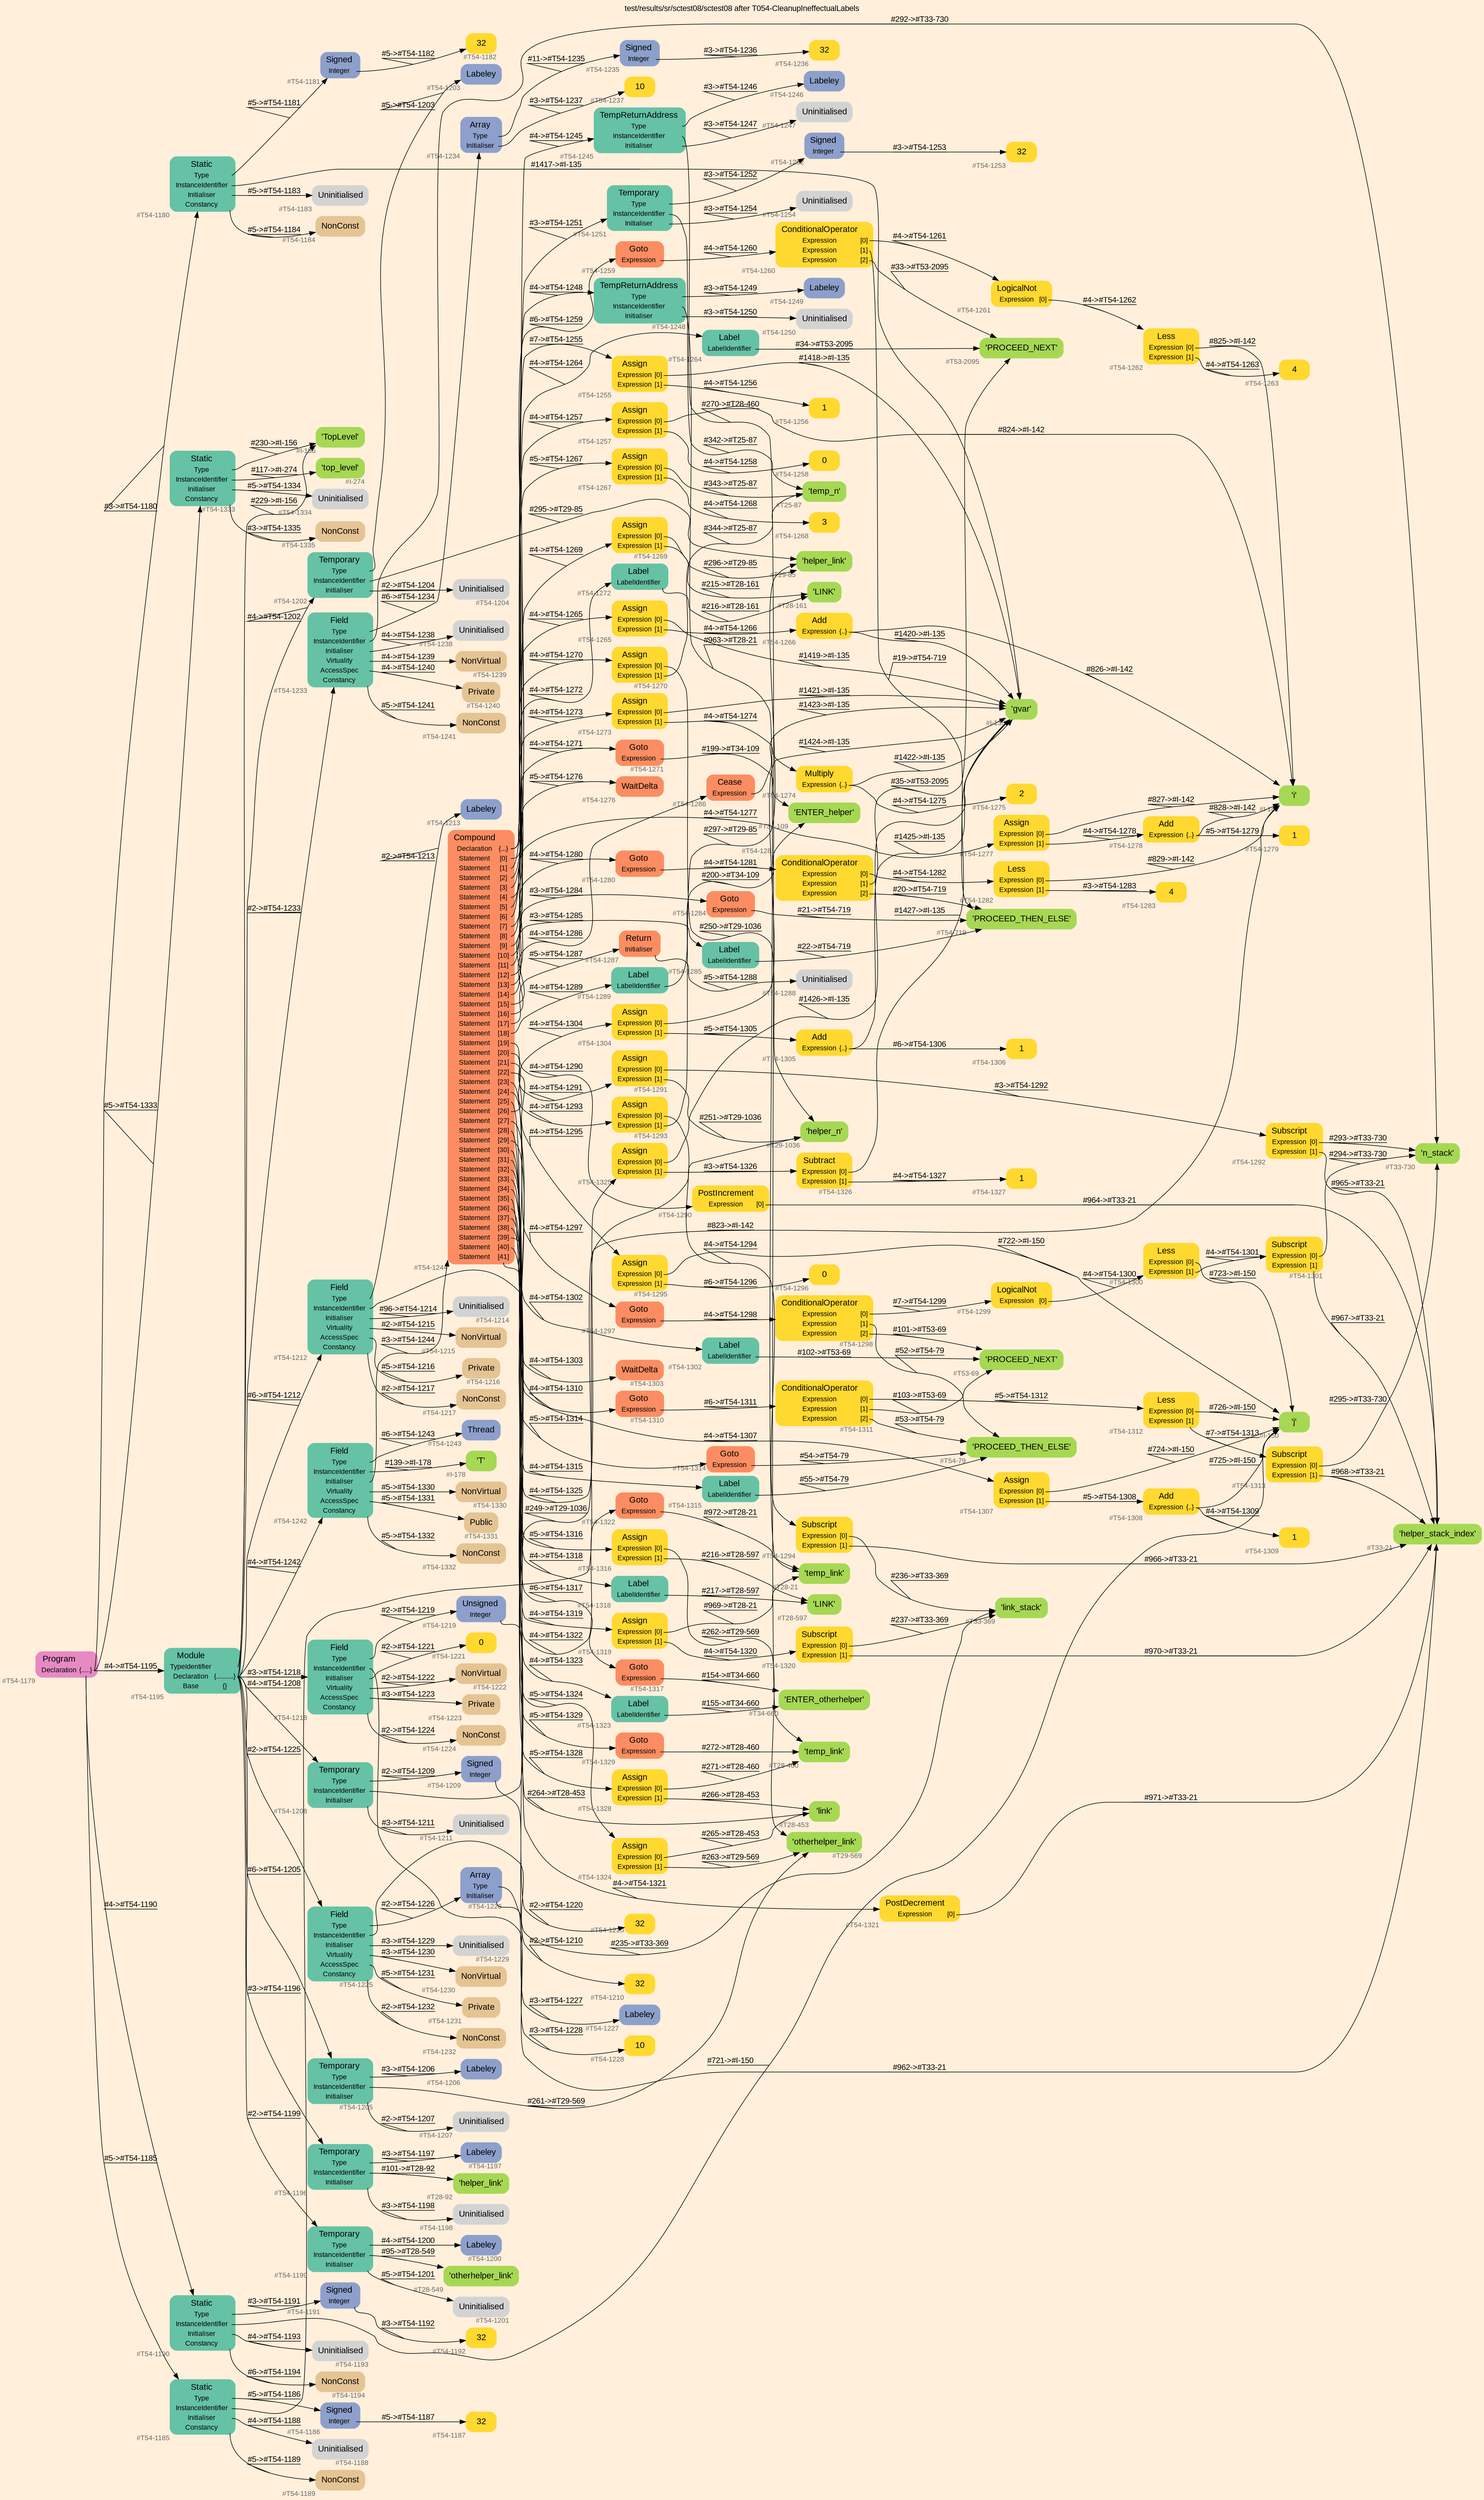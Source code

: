 digraph "test/results/sr/sctest08/sctest08 after T054-CleanupIneffectualLabels" {
label = "test/results/sr/sctest08/sctest08 after T054-CleanupIneffectualLabels"
labelloc = t
graph [
    rankdir = "LR"
    ranksep = 0.3
    bgcolor = antiquewhite1
    color = black
    fontcolor = black
    fontname = "Arial"
];
node [
    fontname = "Arial"
];
edge [
    fontname = "Arial"
];

// -------------------- node figure --------------------
// -------- block #T54-1179 ----------
"#T54-1179" [
    fillcolor = "/set28/4"
    xlabel = "#T54-1179"
    fontsize = "12"
    fontcolor = grey40
    shape = "plaintext"
    label = <<TABLE BORDER="0" CELLBORDER="0" CELLSPACING="0">
     <TR><TD><FONT COLOR="black" POINT-SIZE="15">Program</FONT></TD></TR>
     <TR><TD><FONT COLOR="black" POINT-SIZE="12">Declaration</FONT></TD><TD PORT="port0"><FONT COLOR="black" POINT-SIZE="12">{.....}</FONT></TD></TR>
    </TABLE>>
    style = "rounded,filled"
];

// -------- block #T54-1180 ----------
"#T54-1180" [
    fillcolor = "/set28/1"
    xlabel = "#T54-1180"
    fontsize = "12"
    fontcolor = grey40
    shape = "plaintext"
    label = <<TABLE BORDER="0" CELLBORDER="0" CELLSPACING="0">
     <TR><TD><FONT COLOR="black" POINT-SIZE="15">Static</FONT></TD></TR>
     <TR><TD><FONT COLOR="black" POINT-SIZE="12">Type</FONT></TD><TD PORT="port0"></TD></TR>
     <TR><TD><FONT COLOR="black" POINT-SIZE="12">InstanceIdentifier</FONT></TD><TD PORT="port1"></TD></TR>
     <TR><TD><FONT COLOR="black" POINT-SIZE="12">Initialiser</FONT></TD><TD PORT="port2"></TD></TR>
     <TR><TD><FONT COLOR="black" POINT-SIZE="12">Constancy</FONT></TD><TD PORT="port3"></TD></TR>
    </TABLE>>
    style = "rounded,filled"
];

// -------- block #T54-1181 ----------
"#T54-1181" [
    fillcolor = "/set28/3"
    xlabel = "#T54-1181"
    fontsize = "12"
    fontcolor = grey40
    shape = "plaintext"
    label = <<TABLE BORDER="0" CELLBORDER="0" CELLSPACING="0">
     <TR><TD><FONT COLOR="black" POINT-SIZE="15">Signed</FONT></TD></TR>
     <TR><TD><FONT COLOR="black" POINT-SIZE="12">Integer</FONT></TD><TD PORT="port0"></TD></TR>
    </TABLE>>
    style = "rounded,filled"
];

// -------- block #T54-1182 ----------
"#T54-1182" [
    fillcolor = "/set28/6"
    xlabel = "#T54-1182"
    fontsize = "12"
    fontcolor = grey40
    shape = "plaintext"
    label = <<TABLE BORDER="0" CELLBORDER="0" CELLSPACING="0">
     <TR><TD><FONT COLOR="black" POINT-SIZE="15">32</FONT></TD></TR>
    </TABLE>>
    style = "rounded,filled"
];

// -------- block #I-135 ----------
"#I-135" [
    fillcolor = "/set28/5"
    xlabel = "#I-135"
    fontsize = "12"
    fontcolor = grey40
    shape = "plaintext"
    label = <<TABLE BORDER="0" CELLBORDER="0" CELLSPACING="0">
     <TR><TD><FONT COLOR="black" POINT-SIZE="15">'gvar'</FONT></TD></TR>
    </TABLE>>
    style = "rounded,filled"
];

// -------- block #T54-1183 ----------
"#T54-1183" [
    xlabel = "#T54-1183"
    fontsize = "12"
    fontcolor = grey40
    shape = "plaintext"
    label = <<TABLE BORDER="0" CELLBORDER="0" CELLSPACING="0">
     <TR><TD><FONT COLOR="black" POINT-SIZE="15">Uninitialised</FONT></TD></TR>
    </TABLE>>
    style = "rounded,filled"
];

// -------- block #T54-1184 ----------
"#T54-1184" [
    fillcolor = "/set28/7"
    xlabel = "#T54-1184"
    fontsize = "12"
    fontcolor = grey40
    shape = "plaintext"
    label = <<TABLE BORDER="0" CELLBORDER="0" CELLSPACING="0">
     <TR><TD><FONT COLOR="black" POINT-SIZE="15">NonConst</FONT></TD></TR>
    </TABLE>>
    style = "rounded,filled"
];

// -------- block #T54-1185 ----------
"#T54-1185" [
    fillcolor = "/set28/1"
    xlabel = "#T54-1185"
    fontsize = "12"
    fontcolor = grey40
    shape = "plaintext"
    label = <<TABLE BORDER="0" CELLBORDER="0" CELLSPACING="0">
     <TR><TD><FONT COLOR="black" POINT-SIZE="15">Static</FONT></TD></TR>
     <TR><TD><FONT COLOR="black" POINT-SIZE="12">Type</FONT></TD><TD PORT="port0"></TD></TR>
     <TR><TD><FONT COLOR="black" POINT-SIZE="12">InstanceIdentifier</FONT></TD><TD PORT="port1"></TD></TR>
     <TR><TD><FONT COLOR="black" POINT-SIZE="12">Initialiser</FONT></TD><TD PORT="port2"></TD></TR>
     <TR><TD><FONT COLOR="black" POINT-SIZE="12">Constancy</FONT></TD><TD PORT="port3"></TD></TR>
    </TABLE>>
    style = "rounded,filled"
];

// -------- block #T54-1186 ----------
"#T54-1186" [
    fillcolor = "/set28/3"
    xlabel = "#T54-1186"
    fontsize = "12"
    fontcolor = grey40
    shape = "plaintext"
    label = <<TABLE BORDER="0" CELLBORDER="0" CELLSPACING="0">
     <TR><TD><FONT COLOR="black" POINT-SIZE="15">Signed</FONT></TD></TR>
     <TR><TD><FONT COLOR="black" POINT-SIZE="12">Integer</FONT></TD><TD PORT="port0"></TD></TR>
    </TABLE>>
    style = "rounded,filled"
];

// -------- block #T54-1187 ----------
"#T54-1187" [
    fillcolor = "/set28/6"
    xlabel = "#T54-1187"
    fontsize = "12"
    fontcolor = grey40
    shape = "plaintext"
    label = <<TABLE BORDER="0" CELLBORDER="0" CELLSPACING="0">
     <TR><TD><FONT COLOR="black" POINT-SIZE="15">32</FONT></TD></TR>
    </TABLE>>
    style = "rounded,filled"
];

// -------- block #I-142 ----------
"#I-142" [
    fillcolor = "/set28/5"
    xlabel = "#I-142"
    fontsize = "12"
    fontcolor = grey40
    shape = "plaintext"
    label = <<TABLE BORDER="0" CELLBORDER="0" CELLSPACING="0">
     <TR><TD><FONT COLOR="black" POINT-SIZE="15">'i'</FONT></TD></TR>
    </TABLE>>
    style = "rounded,filled"
];

// -------- block #T54-1188 ----------
"#T54-1188" [
    xlabel = "#T54-1188"
    fontsize = "12"
    fontcolor = grey40
    shape = "plaintext"
    label = <<TABLE BORDER="0" CELLBORDER="0" CELLSPACING="0">
     <TR><TD><FONT COLOR="black" POINT-SIZE="15">Uninitialised</FONT></TD></TR>
    </TABLE>>
    style = "rounded,filled"
];

// -------- block #T54-1189 ----------
"#T54-1189" [
    fillcolor = "/set28/7"
    xlabel = "#T54-1189"
    fontsize = "12"
    fontcolor = grey40
    shape = "plaintext"
    label = <<TABLE BORDER="0" CELLBORDER="0" CELLSPACING="0">
     <TR><TD><FONT COLOR="black" POINT-SIZE="15">NonConst</FONT></TD></TR>
    </TABLE>>
    style = "rounded,filled"
];

// -------- block #T54-1190 ----------
"#T54-1190" [
    fillcolor = "/set28/1"
    xlabel = "#T54-1190"
    fontsize = "12"
    fontcolor = grey40
    shape = "plaintext"
    label = <<TABLE BORDER="0" CELLBORDER="0" CELLSPACING="0">
     <TR><TD><FONT COLOR="black" POINT-SIZE="15">Static</FONT></TD></TR>
     <TR><TD><FONT COLOR="black" POINT-SIZE="12">Type</FONT></TD><TD PORT="port0"></TD></TR>
     <TR><TD><FONT COLOR="black" POINT-SIZE="12">InstanceIdentifier</FONT></TD><TD PORT="port1"></TD></TR>
     <TR><TD><FONT COLOR="black" POINT-SIZE="12">Initialiser</FONT></TD><TD PORT="port2"></TD></TR>
     <TR><TD><FONT COLOR="black" POINT-SIZE="12">Constancy</FONT></TD><TD PORT="port3"></TD></TR>
    </TABLE>>
    style = "rounded,filled"
];

// -------- block #T54-1191 ----------
"#T54-1191" [
    fillcolor = "/set28/3"
    xlabel = "#T54-1191"
    fontsize = "12"
    fontcolor = grey40
    shape = "plaintext"
    label = <<TABLE BORDER="0" CELLBORDER="0" CELLSPACING="0">
     <TR><TD><FONT COLOR="black" POINT-SIZE="15">Signed</FONT></TD></TR>
     <TR><TD><FONT COLOR="black" POINT-SIZE="12">Integer</FONT></TD><TD PORT="port0"></TD></TR>
    </TABLE>>
    style = "rounded,filled"
];

// -------- block #T54-1192 ----------
"#T54-1192" [
    fillcolor = "/set28/6"
    xlabel = "#T54-1192"
    fontsize = "12"
    fontcolor = grey40
    shape = "plaintext"
    label = <<TABLE BORDER="0" CELLBORDER="0" CELLSPACING="0">
     <TR><TD><FONT COLOR="black" POINT-SIZE="15">32</FONT></TD></TR>
    </TABLE>>
    style = "rounded,filled"
];

// -------- block #I-150 ----------
"#I-150" [
    fillcolor = "/set28/5"
    xlabel = "#I-150"
    fontsize = "12"
    fontcolor = grey40
    shape = "plaintext"
    label = <<TABLE BORDER="0" CELLBORDER="0" CELLSPACING="0">
     <TR><TD><FONT COLOR="black" POINT-SIZE="15">'j'</FONT></TD></TR>
    </TABLE>>
    style = "rounded,filled"
];

// -------- block #T54-1193 ----------
"#T54-1193" [
    xlabel = "#T54-1193"
    fontsize = "12"
    fontcolor = grey40
    shape = "plaintext"
    label = <<TABLE BORDER="0" CELLBORDER="0" CELLSPACING="0">
     <TR><TD><FONT COLOR="black" POINT-SIZE="15">Uninitialised</FONT></TD></TR>
    </TABLE>>
    style = "rounded,filled"
];

// -------- block #T54-1194 ----------
"#T54-1194" [
    fillcolor = "/set28/7"
    xlabel = "#T54-1194"
    fontsize = "12"
    fontcolor = grey40
    shape = "plaintext"
    label = <<TABLE BORDER="0" CELLBORDER="0" CELLSPACING="0">
     <TR><TD><FONT COLOR="black" POINT-SIZE="15">NonConst</FONT></TD></TR>
    </TABLE>>
    style = "rounded,filled"
];

// -------- block #T54-1195 ----------
"#T54-1195" [
    fillcolor = "/set28/1"
    xlabel = "#T54-1195"
    fontsize = "12"
    fontcolor = grey40
    shape = "plaintext"
    label = <<TABLE BORDER="0" CELLBORDER="0" CELLSPACING="0">
     <TR><TD><FONT COLOR="black" POINT-SIZE="15">Module</FONT></TD></TR>
     <TR><TD><FONT COLOR="black" POINT-SIZE="12">TypeIdentifier</FONT></TD><TD PORT="port0"></TD></TR>
     <TR><TD><FONT COLOR="black" POINT-SIZE="12">Declaration</FONT></TD><TD PORT="port1"><FONT COLOR="black" POINT-SIZE="12">{..........}</FONT></TD></TR>
     <TR><TD><FONT COLOR="black" POINT-SIZE="12">Base</FONT></TD><TD PORT="port2"><FONT COLOR="black" POINT-SIZE="12">{}</FONT></TD></TR>
    </TABLE>>
    style = "rounded,filled"
];

// -------- block #I-156 ----------
"#I-156" [
    fillcolor = "/set28/5"
    xlabel = "#I-156"
    fontsize = "12"
    fontcolor = grey40
    shape = "plaintext"
    label = <<TABLE BORDER="0" CELLBORDER="0" CELLSPACING="0">
     <TR><TD><FONT COLOR="black" POINT-SIZE="15">'TopLevel'</FONT></TD></TR>
    </TABLE>>
    style = "rounded,filled"
];

// -------- block #T54-1196 ----------
"#T54-1196" [
    fillcolor = "/set28/1"
    xlabel = "#T54-1196"
    fontsize = "12"
    fontcolor = grey40
    shape = "plaintext"
    label = <<TABLE BORDER="0" CELLBORDER="0" CELLSPACING="0">
     <TR><TD><FONT COLOR="black" POINT-SIZE="15">Temporary</FONT></TD></TR>
     <TR><TD><FONT COLOR="black" POINT-SIZE="12">Type</FONT></TD><TD PORT="port0"></TD></TR>
     <TR><TD><FONT COLOR="black" POINT-SIZE="12">InstanceIdentifier</FONT></TD><TD PORT="port1"></TD></TR>
     <TR><TD><FONT COLOR="black" POINT-SIZE="12">Initialiser</FONT></TD><TD PORT="port2"></TD></TR>
    </TABLE>>
    style = "rounded,filled"
];

// -------- block #T54-1197 ----------
"#T54-1197" [
    fillcolor = "/set28/3"
    xlabel = "#T54-1197"
    fontsize = "12"
    fontcolor = grey40
    shape = "plaintext"
    label = <<TABLE BORDER="0" CELLBORDER="0" CELLSPACING="0">
     <TR><TD><FONT COLOR="black" POINT-SIZE="15">Labeley</FONT></TD></TR>
    </TABLE>>
    style = "rounded,filled"
];

// -------- block #T28-92 ----------
"#T28-92" [
    fillcolor = "/set28/5"
    xlabel = "#T28-92"
    fontsize = "12"
    fontcolor = grey40
    shape = "plaintext"
    label = <<TABLE BORDER="0" CELLBORDER="0" CELLSPACING="0">
     <TR><TD><FONT COLOR="black" POINT-SIZE="15">'helper_link'</FONT></TD></TR>
    </TABLE>>
    style = "rounded,filled"
];

// -------- block #T54-1198 ----------
"#T54-1198" [
    xlabel = "#T54-1198"
    fontsize = "12"
    fontcolor = grey40
    shape = "plaintext"
    label = <<TABLE BORDER="0" CELLBORDER="0" CELLSPACING="0">
     <TR><TD><FONT COLOR="black" POINT-SIZE="15">Uninitialised</FONT></TD></TR>
    </TABLE>>
    style = "rounded,filled"
];

// -------- block #T54-1199 ----------
"#T54-1199" [
    fillcolor = "/set28/1"
    xlabel = "#T54-1199"
    fontsize = "12"
    fontcolor = grey40
    shape = "plaintext"
    label = <<TABLE BORDER="0" CELLBORDER="0" CELLSPACING="0">
     <TR><TD><FONT COLOR="black" POINT-SIZE="15">Temporary</FONT></TD></TR>
     <TR><TD><FONT COLOR="black" POINT-SIZE="12">Type</FONT></TD><TD PORT="port0"></TD></TR>
     <TR><TD><FONT COLOR="black" POINT-SIZE="12">InstanceIdentifier</FONT></TD><TD PORT="port1"></TD></TR>
     <TR><TD><FONT COLOR="black" POINT-SIZE="12">Initialiser</FONT></TD><TD PORT="port2"></TD></TR>
    </TABLE>>
    style = "rounded,filled"
];

// -------- block #T54-1200 ----------
"#T54-1200" [
    fillcolor = "/set28/3"
    xlabel = "#T54-1200"
    fontsize = "12"
    fontcolor = grey40
    shape = "plaintext"
    label = <<TABLE BORDER="0" CELLBORDER="0" CELLSPACING="0">
     <TR><TD><FONT COLOR="black" POINT-SIZE="15">Labeley</FONT></TD></TR>
    </TABLE>>
    style = "rounded,filled"
];

// -------- block #T28-549 ----------
"#T28-549" [
    fillcolor = "/set28/5"
    xlabel = "#T28-549"
    fontsize = "12"
    fontcolor = grey40
    shape = "plaintext"
    label = <<TABLE BORDER="0" CELLBORDER="0" CELLSPACING="0">
     <TR><TD><FONT COLOR="black" POINT-SIZE="15">'otherhelper_link'</FONT></TD></TR>
    </TABLE>>
    style = "rounded,filled"
];

// -------- block #T54-1201 ----------
"#T54-1201" [
    xlabel = "#T54-1201"
    fontsize = "12"
    fontcolor = grey40
    shape = "plaintext"
    label = <<TABLE BORDER="0" CELLBORDER="0" CELLSPACING="0">
     <TR><TD><FONT COLOR="black" POINT-SIZE="15">Uninitialised</FONT></TD></TR>
    </TABLE>>
    style = "rounded,filled"
];

// -------- block #T54-1202 ----------
"#T54-1202" [
    fillcolor = "/set28/1"
    xlabel = "#T54-1202"
    fontsize = "12"
    fontcolor = grey40
    shape = "plaintext"
    label = <<TABLE BORDER="0" CELLBORDER="0" CELLSPACING="0">
     <TR><TD><FONT COLOR="black" POINT-SIZE="15">Temporary</FONT></TD></TR>
     <TR><TD><FONT COLOR="black" POINT-SIZE="12">Type</FONT></TD><TD PORT="port0"></TD></TR>
     <TR><TD><FONT COLOR="black" POINT-SIZE="12">InstanceIdentifier</FONT></TD><TD PORT="port1"></TD></TR>
     <TR><TD><FONT COLOR="black" POINT-SIZE="12">Initialiser</FONT></TD><TD PORT="port2"></TD></TR>
    </TABLE>>
    style = "rounded,filled"
];

// -------- block #T54-1203 ----------
"#T54-1203" [
    fillcolor = "/set28/3"
    xlabel = "#T54-1203"
    fontsize = "12"
    fontcolor = grey40
    shape = "plaintext"
    label = <<TABLE BORDER="0" CELLBORDER="0" CELLSPACING="0">
     <TR><TD><FONT COLOR="black" POINT-SIZE="15">Labeley</FONT></TD></TR>
    </TABLE>>
    style = "rounded,filled"
];

// -------- block #T29-85 ----------
"#T29-85" [
    fillcolor = "/set28/5"
    xlabel = "#T29-85"
    fontsize = "12"
    fontcolor = grey40
    shape = "plaintext"
    label = <<TABLE BORDER="0" CELLBORDER="0" CELLSPACING="0">
     <TR><TD><FONT COLOR="black" POINT-SIZE="15">'helper_link'</FONT></TD></TR>
    </TABLE>>
    style = "rounded,filled"
];

// -------- block #T54-1204 ----------
"#T54-1204" [
    xlabel = "#T54-1204"
    fontsize = "12"
    fontcolor = grey40
    shape = "plaintext"
    label = <<TABLE BORDER="0" CELLBORDER="0" CELLSPACING="0">
     <TR><TD><FONT COLOR="black" POINT-SIZE="15">Uninitialised</FONT></TD></TR>
    </TABLE>>
    style = "rounded,filled"
];

// -------- block #T54-1205 ----------
"#T54-1205" [
    fillcolor = "/set28/1"
    xlabel = "#T54-1205"
    fontsize = "12"
    fontcolor = grey40
    shape = "plaintext"
    label = <<TABLE BORDER="0" CELLBORDER="0" CELLSPACING="0">
     <TR><TD><FONT COLOR="black" POINT-SIZE="15">Temporary</FONT></TD></TR>
     <TR><TD><FONT COLOR="black" POINT-SIZE="12">Type</FONT></TD><TD PORT="port0"></TD></TR>
     <TR><TD><FONT COLOR="black" POINT-SIZE="12">InstanceIdentifier</FONT></TD><TD PORT="port1"></TD></TR>
     <TR><TD><FONT COLOR="black" POINT-SIZE="12">Initialiser</FONT></TD><TD PORT="port2"></TD></TR>
    </TABLE>>
    style = "rounded,filled"
];

// -------- block #T54-1206 ----------
"#T54-1206" [
    fillcolor = "/set28/3"
    xlabel = "#T54-1206"
    fontsize = "12"
    fontcolor = grey40
    shape = "plaintext"
    label = <<TABLE BORDER="0" CELLBORDER="0" CELLSPACING="0">
     <TR><TD><FONT COLOR="black" POINT-SIZE="15">Labeley</FONT></TD></TR>
    </TABLE>>
    style = "rounded,filled"
];

// -------- block #T29-569 ----------
"#T29-569" [
    fillcolor = "/set28/5"
    xlabel = "#T29-569"
    fontsize = "12"
    fontcolor = grey40
    shape = "plaintext"
    label = <<TABLE BORDER="0" CELLBORDER="0" CELLSPACING="0">
     <TR><TD><FONT COLOR="black" POINT-SIZE="15">'otherhelper_link'</FONT></TD></TR>
    </TABLE>>
    style = "rounded,filled"
];

// -------- block #T54-1207 ----------
"#T54-1207" [
    xlabel = "#T54-1207"
    fontsize = "12"
    fontcolor = grey40
    shape = "plaintext"
    label = <<TABLE BORDER="0" CELLBORDER="0" CELLSPACING="0">
     <TR><TD><FONT COLOR="black" POINT-SIZE="15">Uninitialised</FONT></TD></TR>
    </TABLE>>
    style = "rounded,filled"
];

// -------- block #T54-1208 ----------
"#T54-1208" [
    fillcolor = "/set28/1"
    xlabel = "#T54-1208"
    fontsize = "12"
    fontcolor = grey40
    shape = "plaintext"
    label = <<TABLE BORDER="0" CELLBORDER="0" CELLSPACING="0">
     <TR><TD><FONT COLOR="black" POINT-SIZE="15">Temporary</FONT></TD></TR>
     <TR><TD><FONT COLOR="black" POINT-SIZE="12">Type</FONT></TD><TD PORT="port0"></TD></TR>
     <TR><TD><FONT COLOR="black" POINT-SIZE="12">InstanceIdentifier</FONT></TD><TD PORT="port1"></TD></TR>
     <TR><TD><FONT COLOR="black" POINT-SIZE="12">Initialiser</FONT></TD><TD PORT="port2"></TD></TR>
    </TABLE>>
    style = "rounded,filled"
];

// -------- block #T54-1209 ----------
"#T54-1209" [
    fillcolor = "/set28/3"
    xlabel = "#T54-1209"
    fontsize = "12"
    fontcolor = grey40
    shape = "plaintext"
    label = <<TABLE BORDER="0" CELLBORDER="0" CELLSPACING="0">
     <TR><TD><FONT COLOR="black" POINT-SIZE="15">Signed</FONT></TD></TR>
     <TR><TD><FONT COLOR="black" POINT-SIZE="12">Integer</FONT></TD><TD PORT="port0"></TD></TR>
    </TABLE>>
    style = "rounded,filled"
];

// -------- block #T54-1210 ----------
"#T54-1210" [
    fillcolor = "/set28/6"
    xlabel = "#T54-1210"
    fontsize = "12"
    fontcolor = grey40
    shape = "plaintext"
    label = <<TABLE BORDER="0" CELLBORDER="0" CELLSPACING="0">
     <TR><TD><FONT COLOR="black" POINT-SIZE="15">32</FONT></TD></TR>
    </TABLE>>
    style = "rounded,filled"
];

// -------- block #T29-1036 ----------
"#T29-1036" [
    fillcolor = "/set28/5"
    xlabel = "#T29-1036"
    fontsize = "12"
    fontcolor = grey40
    shape = "plaintext"
    label = <<TABLE BORDER="0" CELLBORDER="0" CELLSPACING="0">
     <TR><TD><FONT COLOR="black" POINT-SIZE="15">'helper_n'</FONT></TD></TR>
    </TABLE>>
    style = "rounded,filled"
];

// -------- block #T54-1211 ----------
"#T54-1211" [
    xlabel = "#T54-1211"
    fontsize = "12"
    fontcolor = grey40
    shape = "plaintext"
    label = <<TABLE BORDER="0" CELLBORDER="0" CELLSPACING="0">
     <TR><TD><FONT COLOR="black" POINT-SIZE="15">Uninitialised</FONT></TD></TR>
    </TABLE>>
    style = "rounded,filled"
];

// -------- block #T54-1212 ----------
"#T54-1212" [
    fillcolor = "/set28/1"
    xlabel = "#T54-1212"
    fontsize = "12"
    fontcolor = grey40
    shape = "plaintext"
    label = <<TABLE BORDER="0" CELLBORDER="0" CELLSPACING="0">
     <TR><TD><FONT COLOR="black" POINT-SIZE="15">Field</FONT></TD></TR>
     <TR><TD><FONT COLOR="black" POINT-SIZE="12">Type</FONT></TD><TD PORT="port0"></TD></TR>
     <TR><TD><FONT COLOR="black" POINT-SIZE="12">InstanceIdentifier</FONT></TD><TD PORT="port1"></TD></TR>
     <TR><TD><FONT COLOR="black" POINT-SIZE="12">Initialiser</FONT></TD><TD PORT="port2"></TD></TR>
     <TR><TD><FONT COLOR="black" POINT-SIZE="12">Virtuality</FONT></TD><TD PORT="port3"></TD></TR>
     <TR><TD><FONT COLOR="black" POINT-SIZE="12">AccessSpec</FONT></TD><TD PORT="port4"></TD></TR>
     <TR><TD><FONT COLOR="black" POINT-SIZE="12">Constancy</FONT></TD><TD PORT="port5"></TD></TR>
    </TABLE>>
    style = "rounded,filled"
];

// -------- block #T54-1213 ----------
"#T54-1213" [
    fillcolor = "/set28/3"
    xlabel = "#T54-1213"
    fontsize = "12"
    fontcolor = grey40
    shape = "plaintext"
    label = <<TABLE BORDER="0" CELLBORDER="0" CELLSPACING="0">
     <TR><TD><FONT COLOR="black" POINT-SIZE="15">Labeley</FONT></TD></TR>
    </TABLE>>
    style = "rounded,filled"
];

// -------- block #T28-453 ----------
"#T28-453" [
    fillcolor = "/set28/5"
    xlabel = "#T28-453"
    fontsize = "12"
    fontcolor = grey40
    shape = "plaintext"
    label = <<TABLE BORDER="0" CELLBORDER="0" CELLSPACING="0">
     <TR><TD><FONT COLOR="black" POINT-SIZE="15">'link'</FONT></TD></TR>
    </TABLE>>
    style = "rounded,filled"
];

// -------- block #T54-1214 ----------
"#T54-1214" [
    xlabel = "#T54-1214"
    fontsize = "12"
    fontcolor = grey40
    shape = "plaintext"
    label = <<TABLE BORDER="0" CELLBORDER="0" CELLSPACING="0">
     <TR><TD><FONT COLOR="black" POINT-SIZE="15">Uninitialised</FONT></TD></TR>
    </TABLE>>
    style = "rounded,filled"
];

// -------- block #T54-1215 ----------
"#T54-1215" [
    fillcolor = "/set28/7"
    xlabel = "#T54-1215"
    fontsize = "12"
    fontcolor = grey40
    shape = "plaintext"
    label = <<TABLE BORDER="0" CELLBORDER="0" CELLSPACING="0">
     <TR><TD><FONT COLOR="black" POINT-SIZE="15">NonVirtual</FONT></TD></TR>
    </TABLE>>
    style = "rounded,filled"
];

// -------- block #T54-1216 ----------
"#T54-1216" [
    fillcolor = "/set28/7"
    xlabel = "#T54-1216"
    fontsize = "12"
    fontcolor = grey40
    shape = "plaintext"
    label = <<TABLE BORDER="0" CELLBORDER="0" CELLSPACING="0">
     <TR><TD><FONT COLOR="black" POINT-SIZE="15">Private</FONT></TD></TR>
    </TABLE>>
    style = "rounded,filled"
];

// -------- block #T54-1217 ----------
"#T54-1217" [
    fillcolor = "/set28/7"
    xlabel = "#T54-1217"
    fontsize = "12"
    fontcolor = grey40
    shape = "plaintext"
    label = <<TABLE BORDER="0" CELLBORDER="0" CELLSPACING="0">
     <TR><TD><FONT COLOR="black" POINT-SIZE="15">NonConst</FONT></TD></TR>
    </TABLE>>
    style = "rounded,filled"
];

// -------- block #T54-1218 ----------
"#T54-1218" [
    fillcolor = "/set28/1"
    xlabel = "#T54-1218"
    fontsize = "12"
    fontcolor = grey40
    shape = "plaintext"
    label = <<TABLE BORDER="0" CELLBORDER="0" CELLSPACING="0">
     <TR><TD><FONT COLOR="black" POINT-SIZE="15">Field</FONT></TD></TR>
     <TR><TD><FONT COLOR="black" POINT-SIZE="12">Type</FONT></TD><TD PORT="port0"></TD></TR>
     <TR><TD><FONT COLOR="black" POINT-SIZE="12">InstanceIdentifier</FONT></TD><TD PORT="port1"></TD></TR>
     <TR><TD><FONT COLOR="black" POINT-SIZE="12">Initialiser</FONT></TD><TD PORT="port2"></TD></TR>
     <TR><TD><FONT COLOR="black" POINT-SIZE="12">Virtuality</FONT></TD><TD PORT="port3"></TD></TR>
     <TR><TD><FONT COLOR="black" POINT-SIZE="12">AccessSpec</FONT></TD><TD PORT="port4"></TD></TR>
     <TR><TD><FONT COLOR="black" POINT-SIZE="12">Constancy</FONT></TD><TD PORT="port5"></TD></TR>
    </TABLE>>
    style = "rounded,filled"
];

// -------- block #T54-1219 ----------
"#T54-1219" [
    fillcolor = "/set28/3"
    xlabel = "#T54-1219"
    fontsize = "12"
    fontcolor = grey40
    shape = "plaintext"
    label = <<TABLE BORDER="0" CELLBORDER="0" CELLSPACING="0">
     <TR><TD><FONT COLOR="black" POINT-SIZE="15">Unsigned</FONT></TD></TR>
     <TR><TD><FONT COLOR="black" POINT-SIZE="12">Integer</FONT></TD><TD PORT="port0"></TD></TR>
    </TABLE>>
    style = "rounded,filled"
];

// -------- block #T54-1220 ----------
"#T54-1220" [
    fillcolor = "/set28/6"
    xlabel = "#T54-1220"
    fontsize = "12"
    fontcolor = grey40
    shape = "plaintext"
    label = <<TABLE BORDER="0" CELLBORDER="0" CELLSPACING="0">
     <TR><TD><FONT COLOR="black" POINT-SIZE="15">32</FONT></TD></TR>
    </TABLE>>
    style = "rounded,filled"
];

// -------- block #T33-21 ----------
"#T33-21" [
    fillcolor = "/set28/5"
    xlabel = "#T33-21"
    fontsize = "12"
    fontcolor = grey40
    shape = "plaintext"
    label = <<TABLE BORDER="0" CELLBORDER="0" CELLSPACING="0">
     <TR><TD><FONT COLOR="black" POINT-SIZE="15">'helper_stack_index'</FONT></TD></TR>
    </TABLE>>
    style = "rounded,filled"
];

// -------- block #T54-1221 ----------
"#T54-1221" [
    fillcolor = "/set28/6"
    xlabel = "#T54-1221"
    fontsize = "12"
    fontcolor = grey40
    shape = "plaintext"
    label = <<TABLE BORDER="0" CELLBORDER="0" CELLSPACING="0">
     <TR><TD><FONT COLOR="black" POINT-SIZE="15">0</FONT></TD></TR>
    </TABLE>>
    style = "rounded,filled"
];

// -------- block #T54-1222 ----------
"#T54-1222" [
    fillcolor = "/set28/7"
    xlabel = "#T54-1222"
    fontsize = "12"
    fontcolor = grey40
    shape = "plaintext"
    label = <<TABLE BORDER="0" CELLBORDER="0" CELLSPACING="0">
     <TR><TD><FONT COLOR="black" POINT-SIZE="15">NonVirtual</FONT></TD></TR>
    </TABLE>>
    style = "rounded,filled"
];

// -------- block #T54-1223 ----------
"#T54-1223" [
    fillcolor = "/set28/7"
    xlabel = "#T54-1223"
    fontsize = "12"
    fontcolor = grey40
    shape = "plaintext"
    label = <<TABLE BORDER="0" CELLBORDER="0" CELLSPACING="0">
     <TR><TD><FONT COLOR="black" POINT-SIZE="15">Private</FONT></TD></TR>
    </TABLE>>
    style = "rounded,filled"
];

// -------- block #T54-1224 ----------
"#T54-1224" [
    fillcolor = "/set28/7"
    xlabel = "#T54-1224"
    fontsize = "12"
    fontcolor = grey40
    shape = "plaintext"
    label = <<TABLE BORDER="0" CELLBORDER="0" CELLSPACING="0">
     <TR><TD><FONT COLOR="black" POINT-SIZE="15">NonConst</FONT></TD></TR>
    </TABLE>>
    style = "rounded,filled"
];

// -------- block #T54-1225 ----------
"#T54-1225" [
    fillcolor = "/set28/1"
    xlabel = "#T54-1225"
    fontsize = "12"
    fontcolor = grey40
    shape = "plaintext"
    label = <<TABLE BORDER="0" CELLBORDER="0" CELLSPACING="0">
     <TR><TD><FONT COLOR="black" POINT-SIZE="15">Field</FONT></TD></TR>
     <TR><TD><FONT COLOR="black" POINT-SIZE="12">Type</FONT></TD><TD PORT="port0"></TD></TR>
     <TR><TD><FONT COLOR="black" POINT-SIZE="12">InstanceIdentifier</FONT></TD><TD PORT="port1"></TD></TR>
     <TR><TD><FONT COLOR="black" POINT-SIZE="12">Initialiser</FONT></TD><TD PORT="port2"></TD></TR>
     <TR><TD><FONT COLOR="black" POINT-SIZE="12">Virtuality</FONT></TD><TD PORT="port3"></TD></TR>
     <TR><TD><FONT COLOR="black" POINT-SIZE="12">AccessSpec</FONT></TD><TD PORT="port4"></TD></TR>
     <TR><TD><FONT COLOR="black" POINT-SIZE="12">Constancy</FONT></TD><TD PORT="port5"></TD></TR>
    </TABLE>>
    style = "rounded,filled"
];

// -------- block #T54-1226 ----------
"#T54-1226" [
    fillcolor = "/set28/3"
    xlabel = "#T54-1226"
    fontsize = "12"
    fontcolor = grey40
    shape = "plaintext"
    label = <<TABLE BORDER="0" CELLBORDER="0" CELLSPACING="0">
     <TR><TD><FONT COLOR="black" POINT-SIZE="15">Array</FONT></TD></TR>
     <TR><TD><FONT COLOR="black" POINT-SIZE="12">Type</FONT></TD><TD PORT="port0"></TD></TR>
     <TR><TD><FONT COLOR="black" POINT-SIZE="12">Initialiser</FONT></TD><TD PORT="port1"></TD></TR>
    </TABLE>>
    style = "rounded,filled"
];

// -------- block #T54-1227 ----------
"#T54-1227" [
    fillcolor = "/set28/3"
    xlabel = "#T54-1227"
    fontsize = "12"
    fontcolor = grey40
    shape = "plaintext"
    label = <<TABLE BORDER="0" CELLBORDER="0" CELLSPACING="0">
     <TR><TD><FONT COLOR="black" POINT-SIZE="15">Labeley</FONT></TD></TR>
    </TABLE>>
    style = "rounded,filled"
];

// -------- block #T54-1228 ----------
"#T54-1228" [
    fillcolor = "/set28/6"
    xlabel = "#T54-1228"
    fontsize = "12"
    fontcolor = grey40
    shape = "plaintext"
    label = <<TABLE BORDER="0" CELLBORDER="0" CELLSPACING="0">
     <TR><TD><FONT COLOR="black" POINT-SIZE="15">10</FONT></TD></TR>
    </TABLE>>
    style = "rounded,filled"
];

// -------- block #T33-369 ----------
"#T33-369" [
    fillcolor = "/set28/5"
    xlabel = "#T33-369"
    fontsize = "12"
    fontcolor = grey40
    shape = "plaintext"
    label = <<TABLE BORDER="0" CELLBORDER="0" CELLSPACING="0">
     <TR><TD><FONT COLOR="black" POINT-SIZE="15">'link_stack'</FONT></TD></TR>
    </TABLE>>
    style = "rounded,filled"
];

// -------- block #T54-1229 ----------
"#T54-1229" [
    xlabel = "#T54-1229"
    fontsize = "12"
    fontcolor = grey40
    shape = "plaintext"
    label = <<TABLE BORDER="0" CELLBORDER="0" CELLSPACING="0">
     <TR><TD><FONT COLOR="black" POINT-SIZE="15">Uninitialised</FONT></TD></TR>
    </TABLE>>
    style = "rounded,filled"
];

// -------- block #T54-1230 ----------
"#T54-1230" [
    fillcolor = "/set28/7"
    xlabel = "#T54-1230"
    fontsize = "12"
    fontcolor = grey40
    shape = "plaintext"
    label = <<TABLE BORDER="0" CELLBORDER="0" CELLSPACING="0">
     <TR><TD><FONT COLOR="black" POINT-SIZE="15">NonVirtual</FONT></TD></TR>
    </TABLE>>
    style = "rounded,filled"
];

// -------- block #T54-1231 ----------
"#T54-1231" [
    fillcolor = "/set28/7"
    xlabel = "#T54-1231"
    fontsize = "12"
    fontcolor = grey40
    shape = "plaintext"
    label = <<TABLE BORDER="0" CELLBORDER="0" CELLSPACING="0">
     <TR><TD><FONT COLOR="black" POINT-SIZE="15">Private</FONT></TD></TR>
    </TABLE>>
    style = "rounded,filled"
];

// -------- block #T54-1232 ----------
"#T54-1232" [
    fillcolor = "/set28/7"
    xlabel = "#T54-1232"
    fontsize = "12"
    fontcolor = grey40
    shape = "plaintext"
    label = <<TABLE BORDER="0" CELLBORDER="0" CELLSPACING="0">
     <TR><TD><FONT COLOR="black" POINT-SIZE="15">NonConst</FONT></TD></TR>
    </TABLE>>
    style = "rounded,filled"
];

// -------- block #T54-1233 ----------
"#T54-1233" [
    fillcolor = "/set28/1"
    xlabel = "#T54-1233"
    fontsize = "12"
    fontcolor = grey40
    shape = "plaintext"
    label = <<TABLE BORDER="0" CELLBORDER="0" CELLSPACING="0">
     <TR><TD><FONT COLOR="black" POINT-SIZE="15">Field</FONT></TD></TR>
     <TR><TD><FONT COLOR="black" POINT-SIZE="12">Type</FONT></TD><TD PORT="port0"></TD></TR>
     <TR><TD><FONT COLOR="black" POINT-SIZE="12">InstanceIdentifier</FONT></TD><TD PORT="port1"></TD></TR>
     <TR><TD><FONT COLOR="black" POINT-SIZE="12">Initialiser</FONT></TD><TD PORT="port2"></TD></TR>
     <TR><TD><FONT COLOR="black" POINT-SIZE="12">Virtuality</FONT></TD><TD PORT="port3"></TD></TR>
     <TR><TD><FONT COLOR="black" POINT-SIZE="12">AccessSpec</FONT></TD><TD PORT="port4"></TD></TR>
     <TR><TD><FONT COLOR="black" POINT-SIZE="12">Constancy</FONT></TD><TD PORT="port5"></TD></TR>
    </TABLE>>
    style = "rounded,filled"
];

// -------- block #T54-1234 ----------
"#T54-1234" [
    fillcolor = "/set28/3"
    xlabel = "#T54-1234"
    fontsize = "12"
    fontcolor = grey40
    shape = "plaintext"
    label = <<TABLE BORDER="0" CELLBORDER="0" CELLSPACING="0">
     <TR><TD><FONT COLOR="black" POINT-SIZE="15">Array</FONT></TD></TR>
     <TR><TD><FONT COLOR="black" POINT-SIZE="12">Type</FONT></TD><TD PORT="port0"></TD></TR>
     <TR><TD><FONT COLOR="black" POINT-SIZE="12">Initialiser</FONT></TD><TD PORT="port1"></TD></TR>
    </TABLE>>
    style = "rounded,filled"
];

// -------- block #T54-1235 ----------
"#T54-1235" [
    fillcolor = "/set28/3"
    xlabel = "#T54-1235"
    fontsize = "12"
    fontcolor = grey40
    shape = "plaintext"
    label = <<TABLE BORDER="0" CELLBORDER="0" CELLSPACING="0">
     <TR><TD><FONT COLOR="black" POINT-SIZE="15">Signed</FONT></TD></TR>
     <TR><TD><FONT COLOR="black" POINT-SIZE="12">Integer</FONT></TD><TD PORT="port0"></TD></TR>
    </TABLE>>
    style = "rounded,filled"
];

// -------- block #T54-1236 ----------
"#T54-1236" [
    fillcolor = "/set28/6"
    xlabel = "#T54-1236"
    fontsize = "12"
    fontcolor = grey40
    shape = "plaintext"
    label = <<TABLE BORDER="0" CELLBORDER="0" CELLSPACING="0">
     <TR><TD><FONT COLOR="black" POINT-SIZE="15">32</FONT></TD></TR>
    </TABLE>>
    style = "rounded,filled"
];

// -------- block #T54-1237 ----------
"#T54-1237" [
    fillcolor = "/set28/6"
    xlabel = "#T54-1237"
    fontsize = "12"
    fontcolor = grey40
    shape = "plaintext"
    label = <<TABLE BORDER="0" CELLBORDER="0" CELLSPACING="0">
     <TR><TD><FONT COLOR="black" POINT-SIZE="15">10</FONT></TD></TR>
    </TABLE>>
    style = "rounded,filled"
];

// -------- block #T33-730 ----------
"#T33-730" [
    fillcolor = "/set28/5"
    xlabel = "#T33-730"
    fontsize = "12"
    fontcolor = grey40
    shape = "plaintext"
    label = <<TABLE BORDER="0" CELLBORDER="0" CELLSPACING="0">
     <TR><TD><FONT COLOR="black" POINT-SIZE="15">'n_stack'</FONT></TD></TR>
    </TABLE>>
    style = "rounded,filled"
];

// -------- block #T54-1238 ----------
"#T54-1238" [
    xlabel = "#T54-1238"
    fontsize = "12"
    fontcolor = grey40
    shape = "plaintext"
    label = <<TABLE BORDER="0" CELLBORDER="0" CELLSPACING="0">
     <TR><TD><FONT COLOR="black" POINT-SIZE="15">Uninitialised</FONT></TD></TR>
    </TABLE>>
    style = "rounded,filled"
];

// -------- block #T54-1239 ----------
"#T54-1239" [
    fillcolor = "/set28/7"
    xlabel = "#T54-1239"
    fontsize = "12"
    fontcolor = grey40
    shape = "plaintext"
    label = <<TABLE BORDER="0" CELLBORDER="0" CELLSPACING="0">
     <TR><TD><FONT COLOR="black" POINT-SIZE="15">NonVirtual</FONT></TD></TR>
    </TABLE>>
    style = "rounded,filled"
];

// -------- block #T54-1240 ----------
"#T54-1240" [
    fillcolor = "/set28/7"
    xlabel = "#T54-1240"
    fontsize = "12"
    fontcolor = grey40
    shape = "plaintext"
    label = <<TABLE BORDER="0" CELLBORDER="0" CELLSPACING="0">
     <TR><TD><FONT COLOR="black" POINT-SIZE="15">Private</FONT></TD></TR>
    </TABLE>>
    style = "rounded,filled"
];

// -------- block #T54-1241 ----------
"#T54-1241" [
    fillcolor = "/set28/7"
    xlabel = "#T54-1241"
    fontsize = "12"
    fontcolor = grey40
    shape = "plaintext"
    label = <<TABLE BORDER="0" CELLBORDER="0" CELLSPACING="0">
     <TR><TD><FONT COLOR="black" POINT-SIZE="15">NonConst</FONT></TD></TR>
    </TABLE>>
    style = "rounded,filled"
];

// -------- block #T54-1242 ----------
"#T54-1242" [
    fillcolor = "/set28/1"
    xlabel = "#T54-1242"
    fontsize = "12"
    fontcolor = grey40
    shape = "plaintext"
    label = <<TABLE BORDER="0" CELLBORDER="0" CELLSPACING="0">
     <TR><TD><FONT COLOR="black" POINT-SIZE="15">Field</FONT></TD></TR>
     <TR><TD><FONT COLOR="black" POINT-SIZE="12">Type</FONT></TD><TD PORT="port0"></TD></TR>
     <TR><TD><FONT COLOR="black" POINT-SIZE="12">InstanceIdentifier</FONT></TD><TD PORT="port1"></TD></TR>
     <TR><TD><FONT COLOR="black" POINT-SIZE="12">Initialiser</FONT></TD><TD PORT="port2"></TD></TR>
     <TR><TD><FONT COLOR="black" POINT-SIZE="12">Virtuality</FONT></TD><TD PORT="port3"></TD></TR>
     <TR><TD><FONT COLOR="black" POINT-SIZE="12">AccessSpec</FONT></TD><TD PORT="port4"></TD></TR>
     <TR><TD><FONT COLOR="black" POINT-SIZE="12">Constancy</FONT></TD><TD PORT="port5"></TD></TR>
    </TABLE>>
    style = "rounded,filled"
];

// -------- block #T54-1243 ----------
"#T54-1243" [
    fillcolor = "/set28/3"
    xlabel = "#T54-1243"
    fontsize = "12"
    fontcolor = grey40
    shape = "plaintext"
    label = <<TABLE BORDER="0" CELLBORDER="0" CELLSPACING="0">
     <TR><TD><FONT COLOR="black" POINT-SIZE="15">Thread</FONT></TD></TR>
    </TABLE>>
    style = "rounded,filled"
];

// -------- block #I-178 ----------
"#I-178" [
    fillcolor = "/set28/5"
    xlabel = "#I-178"
    fontsize = "12"
    fontcolor = grey40
    shape = "plaintext"
    label = <<TABLE BORDER="0" CELLBORDER="0" CELLSPACING="0">
     <TR><TD><FONT COLOR="black" POINT-SIZE="15">'T'</FONT></TD></TR>
    </TABLE>>
    style = "rounded,filled"
];

// -------- block #T54-1244 ----------
"#T54-1244" [
    fillcolor = "/set28/2"
    xlabel = "#T54-1244"
    fontsize = "12"
    fontcolor = grey40
    shape = "plaintext"
    label = <<TABLE BORDER="0" CELLBORDER="0" CELLSPACING="0">
     <TR><TD><FONT COLOR="black" POINT-SIZE="15">Compound</FONT></TD></TR>
     <TR><TD><FONT COLOR="black" POINT-SIZE="12">Declaration</FONT></TD><TD PORT="port0"><FONT COLOR="black" POINT-SIZE="12">{...}</FONT></TD></TR>
     <TR><TD><FONT COLOR="black" POINT-SIZE="12">Statement</FONT></TD><TD PORT="port1"><FONT COLOR="black" POINT-SIZE="12">[0]</FONT></TD></TR>
     <TR><TD><FONT COLOR="black" POINT-SIZE="12">Statement</FONT></TD><TD PORT="port2"><FONT COLOR="black" POINT-SIZE="12">[1]</FONT></TD></TR>
     <TR><TD><FONT COLOR="black" POINT-SIZE="12">Statement</FONT></TD><TD PORT="port3"><FONT COLOR="black" POINT-SIZE="12">[2]</FONT></TD></TR>
     <TR><TD><FONT COLOR="black" POINT-SIZE="12">Statement</FONT></TD><TD PORT="port4"><FONT COLOR="black" POINT-SIZE="12">[3]</FONT></TD></TR>
     <TR><TD><FONT COLOR="black" POINT-SIZE="12">Statement</FONT></TD><TD PORT="port5"><FONT COLOR="black" POINT-SIZE="12">[4]</FONT></TD></TR>
     <TR><TD><FONT COLOR="black" POINT-SIZE="12">Statement</FONT></TD><TD PORT="port6"><FONT COLOR="black" POINT-SIZE="12">[5]</FONT></TD></TR>
     <TR><TD><FONT COLOR="black" POINT-SIZE="12">Statement</FONT></TD><TD PORT="port7"><FONT COLOR="black" POINT-SIZE="12">[6]</FONT></TD></TR>
     <TR><TD><FONT COLOR="black" POINT-SIZE="12">Statement</FONT></TD><TD PORT="port8"><FONT COLOR="black" POINT-SIZE="12">[7]</FONT></TD></TR>
     <TR><TD><FONT COLOR="black" POINT-SIZE="12">Statement</FONT></TD><TD PORT="port9"><FONT COLOR="black" POINT-SIZE="12">[8]</FONT></TD></TR>
     <TR><TD><FONT COLOR="black" POINT-SIZE="12">Statement</FONT></TD><TD PORT="port10"><FONT COLOR="black" POINT-SIZE="12">[9]</FONT></TD></TR>
     <TR><TD><FONT COLOR="black" POINT-SIZE="12">Statement</FONT></TD><TD PORT="port11"><FONT COLOR="black" POINT-SIZE="12">[10]</FONT></TD></TR>
     <TR><TD><FONT COLOR="black" POINT-SIZE="12">Statement</FONT></TD><TD PORT="port12"><FONT COLOR="black" POINT-SIZE="12">[11]</FONT></TD></TR>
     <TR><TD><FONT COLOR="black" POINT-SIZE="12">Statement</FONT></TD><TD PORT="port13"><FONT COLOR="black" POINT-SIZE="12">[12]</FONT></TD></TR>
     <TR><TD><FONT COLOR="black" POINT-SIZE="12">Statement</FONT></TD><TD PORT="port14"><FONT COLOR="black" POINT-SIZE="12">[13]</FONT></TD></TR>
     <TR><TD><FONT COLOR="black" POINT-SIZE="12">Statement</FONT></TD><TD PORT="port15"><FONT COLOR="black" POINT-SIZE="12">[14]</FONT></TD></TR>
     <TR><TD><FONT COLOR="black" POINT-SIZE="12">Statement</FONT></TD><TD PORT="port16"><FONT COLOR="black" POINT-SIZE="12">[15]</FONT></TD></TR>
     <TR><TD><FONT COLOR="black" POINT-SIZE="12">Statement</FONT></TD><TD PORT="port17"><FONT COLOR="black" POINT-SIZE="12">[16]</FONT></TD></TR>
     <TR><TD><FONT COLOR="black" POINT-SIZE="12">Statement</FONT></TD><TD PORT="port18"><FONT COLOR="black" POINT-SIZE="12">[17]</FONT></TD></TR>
     <TR><TD><FONT COLOR="black" POINT-SIZE="12">Statement</FONT></TD><TD PORT="port19"><FONT COLOR="black" POINT-SIZE="12">[18]</FONT></TD></TR>
     <TR><TD><FONT COLOR="black" POINT-SIZE="12">Statement</FONT></TD><TD PORT="port20"><FONT COLOR="black" POINT-SIZE="12">[19]</FONT></TD></TR>
     <TR><TD><FONT COLOR="black" POINT-SIZE="12">Statement</FONT></TD><TD PORT="port21"><FONT COLOR="black" POINT-SIZE="12">[20]</FONT></TD></TR>
     <TR><TD><FONT COLOR="black" POINT-SIZE="12">Statement</FONT></TD><TD PORT="port22"><FONT COLOR="black" POINT-SIZE="12">[21]</FONT></TD></TR>
     <TR><TD><FONT COLOR="black" POINT-SIZE="12">Statement</FONT></TD><TD PORT="port23"><FONT COLOR="black" POINT-SIZE="12">[22]</FONT></TD></TR>
     <TR><TD><FONT COLOR="black" POINT-SIZE="12">Statement</FONT></TD><TD PORT="port24"><FONT COLOR="black" POINT-SIZE="12">[23]</FONT></TD></TR>
     <TR><TD><FONT COLOR="black" POINT-SIZE="12">Statement</FONT></TD><TD PORT="port25"><FONT COLOR="black" POINT-SIZE="12">[24]</FONT></TD></TR>
     <TR><TD><FONT COLOR="black" POINT-SIZE="12">Statement</FONT></TD><TD PORT="port26"><FONT COLOR="black" POINT-SIZE="12">[25]</FONT></TD></TR>
     <TR><TD><FONT COLOR="black" POINT-SIZE="12">Statement</FONT></TD><TD PORT="port27"><FONT COLOR="black" POINT-SIZE="12">[26]</FONT></TD></TR>
     <TR><TD><FONT COLOR="black" POINT-SIZE="12">Statement</FONT></TD><TD PORT="port28"><FONT COLOR="black" POINT-SIZE="12">[27]</FONT></TD></TR>
     <TR><TD><FONT COLOR="black" POINT-SIZE="12">Statement</FONT></TD><TD PORT="port29"><FONT COLOR="black" POINT-SIZE="12">[28]</FONT></TD></TR>
     <TR><TD><FONT COLOR="black" POINT-SIZE="12">Statement</FONT></TD><TD PORT="port30"><FONT COLOR="black" POINT-SIZE="12">[29]</FONT></TD></TR>
     <TR><TD><FONT COLOR="black" POINT-SIZE="12">Statement</FONT></TD><TD PORT="port31"><FONT COLOR="black" POINT-SIZE="12">[30]</FONT></TD></TR>
     <TR><TD><FONT COLOR="black" POINT-SIZE="12">Statement</FONT></TD><TD PORT="port32"><FONT COLOR="black" POINT-SIZE="12">[31]</FONT></TD></TR>
     <TR><TD><FONT COLOR="black" POINT-SIZE="12">Statement</FONT></TD><TD PORT="port33"><FONT COLOR="black" POINT-SIZE="12">[32]</FONT></TD></TR>
     <TR><TD><FONT COLOR="black" POINT-SIZE="12">Statement</FONT></TD><TD PORT="port34"><FONT COLOR="black" POINT-SIZE="12">[33]</FONT></TD></TR>
     <TR><TD><FONT COLOR="black" POINT-SIZE="12">Statement</FONT></TD><TD PORT="port35"><FONT COLOR="black" POINT-SIZE="12">[34]</FONT></TD></TR>
     <TR><TD><FONT COLOR="black" POINT-SIZE="12">Statement</FONT></TD><TD PORT="port36"><FONT COLOR="black" POINT-SIZE="12">[35]</FONT></TD></TR>
     <TR><TD><FONT COLOR="black" POINT-SIZE="12">Statement</FONT></TD><TD PORT="port37"><FONT COLOR="black" POINT-SIZE="12">[36]</FONT></TD></TR>
     <TR><TD><FONT COLOR="black" POINT-SIZE="12">Statement</FONT></TD><TD PORT="port38"><FONT COLOR="black" POINT-SIZE="12">[37]</FONT></TD></TR>
     <TR><TD><FONT COLOR="black" POINT-SIZE="12">Statement</FONT></TD><TD PORT="port39"><FONT COLOR="black" POINT-SIZE="12">[38]</FONT></TD></TR>
     <TR><TD><FONT COLOR="black" POINT-SIZE="12">Statement</FONT></TD><TD PORT="port40"><FONT COLOR="black" POINT-SIZE="12">[39]</FONT></TD></TR>
     <TR><TD><FONT COLOR="black" POINT-SIZE="12">Statement</FONT></TD><TD PORT="port41"><FONT COLOR="black" POINT-SIZE="12">[40]</FONT></TD></TR>
     <TR><TD><FONT COLOR="black" POINT-SIZE="12">Statement</FONT></TD><TD PORT="port42"><FONT COLOR="black" POINT-SIZE="12">[41]</FONT></TD></TR>
    </TABLE>>
    style = "rounded,filled"
];

// -------- block #T54-1245 ----------
"#T54-1245" [
    fillcolor = "/set28/1"
    xlabel = "#T54-1245"
    fontsize = "12"
    fontcolor = grey40
    shape = "plaintext"
    label = <<TABLE BORDER="0" CELLBORDER="0" CELLSPACING="0">
     <TR><TD><FONT COLOR="black" POINT-SIZE="15">TempReturnAddress</FONT></TD></TR>
     <TR><TD><FONT COLOR="black" POINT-SIZE="12">Type</FONT></TD><TD PORT="port0"></TD></TR>
     <TR><TD><FONT COLOR="black" POINT-SIZE="12">InstanceIdentifier</FONT></TD><TD PORT="port1"></TD></TR>
     <TR><TD><FONT COLOR="black" POINT-SIZE="12">Initialiser</FONT></TD><TD PORT="port2"></TD></TR>
    </TABLE>>
    style = "rounded,filled"
];

// -------- block #T54-1246 ----------
"#T54-1246" [
    fillcolor = "/set28/3"
    xlabel = "#T54-1246"
    fontsize = "12"
    fontcolor = grey40
    shape = "plaintext"
    label = <<TABLE BORDER="0" CELLBORDER="0" CELLSPACING="0">
     <TR><TD><FONT COLOR="black" POINT-SIZE="15">Labeley</FONT></TD></TR>
    </TABLE>>
    style = "rounded,filled"
];

// -------- block #T28-460 ----------
"#T28-460" [
    fillcolor = "/set28/5"
    xlabel = "#T28-460"
    fontsize = "12"
    fontcolor = grey40
    shape = "plaintext"
    label = <<TABLE BORDER="0" CELLBORDER="0" CELLSPACING="0">
     <TR><TD><FONT COLOR="black" POINT-SIZE="15">'temp_link'</FONT></TD></TR>
    </TABLE>>
    style = "rounded,filled"
];

// -------- block #T54-1247 ----------
"#T54-1247" [
    xlabel = "#T54-1247"
    fontsize = "12"
    fontcolor = grey40
    shape = "plaintext"
    label = <<TABLE BORDER="0" CELLBORDER="0" CELLSPACING="0">
     <TR><TD><FONT COLOR="black" POINT-SIZE="15">Uninitialised</FONT></TD></TR>
    </TABLE>>
    style = "rounded,filled"
];

// -------- block #T54-1248 ----------
"#T54-1248" [
    fillcolor = "/set28/1"
    xlabel = "#T54-1248"
    fontsize = "12"
    fontcolor = grey40
    shape = "plaintext"
    label = <<TABLE BORDER="0" CELLBORDER="0" CELLSPACING="0">
     <TR><TD><FONT COLOR="black" POINT-SIZE="15">TempReturnAddress</FONT></TD></TR>
     <TR><TD><FONT COLOR="black" POINT-SIZE="12">Type</FONT></TD><TD PORT="port0"></TD></TR>
     <TR><TD><FONT COLOR="black" POINT-SIZE="12">InstanceIdentifier</FONT></TD><TD PORT="port1"></TD></TR>
     <TR><TD><FONT COLOR="black" POINT-SIZE="12">Initialiser</FONT></TD><TD PORT="port2"></TD></TR>
    </TABLE>>
    style = "rounded,filled"
];

// -------- block #T54-1249 ----------
"#T54-1249" [
    fillcolor = "/set28/3"
    xlabel = "#T54-1249"
    fontsize = "12"
    fontcolor = grey40
    shape = "plaintext"
    label = <<TABLE BORDER="0" CELLBORDER="0" CELLSPACING="0">
     <TR><TD><FONT COLOR="black" POINT-SIZE="15">Labeley</FONT></TD></TR>
    </TABLE>>
    style = "rounded,filled"
];

// -------- block #T28-21 ----------
"#T28-21" [
    fillcolor = "/set28/5"
    xlabel = "#T28-21"
    fontsize = "12"
    fontcolor = grey40
    shape = "plaintext"
    label = <<TABLE BORDER="0" CELLBORDER="0" CELLSPACING="0">
     <TR><TD><FONT COLOR="black" POINT-SIZE="15">'temp_link'</FONT></TD></TR>
    </TABLE>>
    style = "rounded,filled"
];

// -------- block #T54-1250 ----------
"#T54-1250" [
    xlabel = "#T54-1250"
    fontsize = "12"
    fontcolor = grey40
    shape = "plaintext"
    label = <<TABLE BORDER="0" CELLBORDER="0" CELLSPACING="0">
     <TR><TD><FONT COLOR="black" POINT-SIZE="15">Uninitialised</FONT></TD></TR>
    </TABLE>>
    style = "rounded,filled"
];

// -------- block #T54-1251 ----------
"#T54-1251" [
    fillcolor = "/set28/1"
    xlabel = "#T54-1251"
    fontsize = "12"
    fontcolor = grey40
    shape = "plaintext"
    label = <<TABLE BORDER="0" CELLBORDER="0" CELLSPACING="0">
     <TR><TD><FONT COLOR="black" POINT-SIZE="15">Temporary</FONT></TD></TR>
     <TR><TD><FONT COLOR="black" POINT-SIZE="12">Type</FONT></TD><TD PORT="port0"></TD></TR>
     <TR><TD><FONT COLOR="black" POINT-SIZE="12">InstanceIdentifier</FONT></TD><TD PORT="port1"></TD></TR>
     <TR><TD><FONT COLOR="black" POINT-SIZE="12">Initialiser</FONT></TD><TD PORT="port2"></TD></TR>
    </TABLE>>
    style = "rounded,filled"
];

// -------- block #T54-1252 ----------
"#T54-1252" [
    fillcolor = "/set28/3"
    xlabel = "#T54-1252"
    fontsize = "12"
    fontcolor = grey40
    shape = "plaintext"
    label = <<TABLE BORDER="0" CELLBORDER="0" CELLSPACING="0">
     <TR><TD><FONT COLOR="black" POINT-SIZE="15">Signed</FONT></TD></TR>
     <TR><TD><FONT COLOR="black" POINT-SIZE="12">Integer</FONT></TD><TD PORT="port0"></TD></TR>
    </TABLE>>
    style = "rounded,filled"
];

// -------- block #T54-1253 ----------
"#T54-1253" [
    fillcolor = "/set28/6"
    xlabel = "#T54-1253"
    fontsize = "12"
    fontcolor = grey40
    shape = "plaintext"
    label = <<TABLE BORDER="0" CELLBORDER="0" CELLSPACING="0">
     <TR><TD><FONT COLOR="black" POINT-SIZE="15">32</FONT></TD></TR>
    </TABLE>>
    style = "rounded,filled"
];

// -------- block #T25-87 ----------
"#T25-87" [
    fillcolor = "/set28/5"
    xlabel = "#T25-87"
    fontsize = "12"
    fontcolor = grey40
    shape = "plaintext"
    label = <<TABLE BORDER="0" CELLBORDER="0" CELLSPACING="0">
     <TR><TD><FONT COLOR="black" POINT-SIZE="15">'temp_n'</FONT></TD></TR>
    </TABLE>>
    style = "rounded,filled"
];

// -------- block #T54-1254 ----------
"#T54-1254" [
    xlabel = "#T54-1254"
    fontsize = "12"
    fontcolor = grey40
    shape = "plaintext"
    label = <<TABLE BORDER="0" CELLBORDER="0" CELLSPACING="0">
     <TR><TD><FONT COLOR="black" POINT-SIZE="15">Uninitialised</FONT></TD></TR>
    </TABLE>>
    style = "rounded,filled"
];

// -------- block #T54-1255 ----------
"#T54-1255" [
    fillcolor = "/set28/6"
    xlabel = "#T54-1255"
    fontsize = "12"
    fontcolor = grey40
    shape = "plaintext"
    label = <<TABLE BORDER="0" CELLBORDER="0" CELLSPACING="0">
     <TR><TD><FONT COLOR="black" POINT-SIZE="15">Assign</FONT></TD></TR>
     <TR><TD><FONT COLOR="black" POINT-SIZE="12">Expression</FONT></TD><TD PORT="port0"><FONT COLOR="black" POINT-SIZE="12">[0]</FONT></TD></TR>
     <TR><TD><FONT COLOR="black" POINT-SIZE="12">Expression</FONT></TD><TD PORT="port1"><FONT COLOR="black" POINT-SIZE="12">[1]</FONT></TD></TR>
    </TABLE>>
    style = "rounded,filled"
];

// -------- block #T54-1256 ----------
"#T54-1256" [
    fillcolor = "/set28/6"
    xlabel = "#T54-1256"
    fontsize = "12"
    fontcolor = grey40
    shape = "plaintext"
    label = <<TABLE BORDER="0" CELLBORDER="0" CELLSPACING="0">
     <TR><TD><FONT COLOR="black" POINT-SIZE="15">1</FONT></TD></TR>
    </TABLE>>
    style = "rounded,filled"
];

// -------- block #T54-1257 ----------
"#T54-1257" [
    fillcolor = "/set28/6"
    xlabel = "#T54-1257"
    fontsize = "12"
    fontcolor = grey40
    shape = "plaintext"
    label = <<TABLE BORDER="0" CELLBORDER="0" CELLSPACING="0">
     <TR><TD><FONT COLOR="black" POINT-SIZE="15">Assign</FONT></TD></TR>
     <TR><TD><FONT COLOR="black" POINT-SIZE="12">Expression</FONT></TD><TD PORT="port0"><FONT COLOR="black" POINT-SIZE="12">[0]</FONT></TD></TR>
     <TR><TD><FONT COLOR="black" POINT-SIZE="12">Expression</FONT></TD><TD PORT="port1"><FONT COLOR="black" POINT-SIZE="12">[1]</FONT></TD></TR>
    </TABLE>>
    style = "rounded,filled"
];

// -------- block #T54-1258 ----------
"#T54-1258" [
    fillcolor = "/set28/6"
    xlabel = "#T54-1258"
    fontsize = "12"
    fontcolor = grey40
    shape = "plaintext"
    label = <<TABLE BORDER="0" CELLBORDER="0" CELLSPACING="0">
     <TR><TD><FONT COLOR="black" POINT-SIZE="15">0</FONT></TD></TR>
    </TABLE>>
    style = "rounded,filled"
];

// -------- block #T54-1259 ----------
"#T54-1259" [
    fillcolor = "/set28/2"
    xlabel = "#T54-1259"
    fontsize = "12"
    fontcolor = grey40
    shape = "plaintext"
    label = <<TABLE BORDER="0" CELLBORDER="0" CELLSPACING="0">
     <TR><TD><FONT COLOR="black" POINT-SIZE="15">Goto</FONT></TD></TR>
     <TR><TD><FONT COLOR="black" POINT-SIZE="12">Expression</FONT></TD><TD PORT="port0"></TD></TR>
    </TABLE>>
    style = "rounded,filled"
];

// -------- block #T54-1260 ----------
"#T54-1260" [
    fillcolor = "/set28/6"
    xlabel = "#T54-1260"
    fontsize = "12"
    fontcolor = grey40
    shape = "plaintext"
    label = <<TABLE BORDER="0" CELLBORDER="0" CELLSPACING="0">
     <TR><TD><FONT COLOR="black" POINT-SIZE="15">ConditionalOperator</FONT></TD></TR>
     <TR><TD><FONT COLOR="black" POINT-SIZE="12">Expression</FONT></TD><TD PORT="port0"><FONT COLOR="black" POINT-SIZE="12">[0]</FONT></TD></TR>
     <TR><TD><FONT COLOR="black" POINT-SIZE="12">Expression</FONT></TD><TD PORT="port1"><FONT COLOR="black" POINT-SIZE="12">[1]</FONT></TD></TR>
     <TR><TD><FONT COLOR="black" POINT-SIZE="12">Expression</FONT></TD><TD PORT="port2"><FONT COLOR="black" POINT-SIZE="12">[2]</FONT></TD></TR>
    </TABLE>>
    style = "rounded,filled"
];

// -------- block #T54-1261 ----------
"#T54-1261" [
    fillcolor = "/set28/6"
    xlabel = "#T54-1261"
    fontsize = "12"
    fontcolor = grey40
    shape = "plaintext"
    label = <<TABLE BORDER="0" CELLBORDER="0" CELLSPACING="0">
     <TR><TD><FONT COLOR="black" POINT-SIZE="15">LogicalNot</FONT></TD></TR>
     <TR><TD><FONT COLOR="black" POINT-SIZE="12">Expression</FONT></TD><TD PORT="port0"><FONT COLOR="black" POINT-SIZE="12">[0]</FONT></TD></TR>
    </TABLE>>
    style = "rounded,filled"
];

// -------- block #T54-1262 ----------
"#T54-1262" [
    fillcolor = "/set28/6"
    xlabel = "#T54-1262"
    fontsize = "12"
    fontcolor = grey40
    shape = "plaintext"
    label = <<TABLE BORDER="0" CELLBORDER="0" CELLSPACING="0">
     <TR><TD><FONT COLOR="black" POINT-SIZE="15">Less</FONT></TD></TR>
     <TR><TD><FONT COLOR="black" POINT-SIZE="12">Expression</FONT></TD><TD PORT="port0"><FONT COLOR="black" POINT-SIZE="12">[0]</FONT></TD></TR>
     <TR><TD><FONT COLOR="black" POINT-SIZE="12">Expression</FONT></TD><TD PORT="port1"><FONT COLOR="black" POINT-SIZE="12">[1]</FONT></TD></TR>
    </TABLE>>
    style = "rounded,filled"
];

// -------- block #T54-1263 ----------
"#T54-1263" [
    fillcolor = "/set28/6"
    xlabel = "#T54-1263"
    fontsize = "12"
    fontcolor = grey40
    shape = "plaintext"
    label = <<TABLE BORDER="0" CELLBORDER="0" CELLSPACING="0">
     <TR><TD><FONT COLOR="black" POINT-SIZE="15">4</FONT></TD></TR>
    </TABLE>>
    style = "rounded,filled"
];

// -------- block #T54-719 ----------
"#T54-719" [
    fillcolor = "/set28/5"
    xlabel = "#T54-719"
    fontsize = "12"
    fontcolor = grey40
    shape = "plaintext"
    label = <<TABLE BORDER="0" CELLBORDER="0" CELLSPACING="0">
     <TR><TD><FONT COLOR="black" POINT-SIZE="15">'PROCEED_THEN_ELSE'</FONT></TD></TR>
    </TABLE>>
    style = "rounded,filled"
];

// -------- block #T53-2095 ----------
"#T53-2095" [
    fillcolor = "/set28/5"
    xlabel = "#T53-2095"
    fontsize = "12"
    fontcolor = grey40
    shape = "plaintext"
    label = <<TABLE BORDER="0" CELLBORDER="0" CELLSPACING="0">
     <TR><TD><FONT COLOR="black" POINT-SIZE="15">'PROCEED_NEXT'</FONT></TD></TR>
    </TABLE>>
    style = "rounded,filled"
];

// -------- block #T54-1264 ----------
"#T54-1264" [
    fillcolor = "/set28/1"
    xlabel = "#T54-1264"
    fontsize = "12"
    fontcolor = grey40
    shape = "plaintext"
    label = <<TABLE BORDER="0" CELLBORDER="0" CELLSPACING="0">
     <TR><TD><FONT COLOR="black" POINT-SIZE="15">Label</FONT></TD></TR>
     <TR><TD><FONT COLOR="black" POINT-SIZE="12">LabelIdentifier</FONT></TD><TD PORT="port0"></TD></TR>
    </TABLE>>
    style = "rounded,filled"
];

// -------- block #T54-1265 ----------
"#T54-1265" [
    fillcolor = "/set28/6"
    xlabel = "#T54-1265"
    fontsize = "12"
    fontcolor = grey40
    shape = "plaintext"
    label = <<TABLE BORDER="0" CELLBORDER="0" CELLSPACING="0">
     <TR><TD><FONT COLOR="black" POINT-SIZE="15">Assign</FONT></TD></TR>
     <TR><TD><FONT COLOR="black" POINT-SIZE="12">Expression</FONT></TD><TD PORT="port0"><FONT COLOR="black" POINT-SIZE="12">[0]</FONT></TD></TR>
     <TR><TD><FONT COLOR="black" POINT-SIZE="12">Expression</FONT></TD><TD PORT="port1"><FONT COLOR="black" POINT-SIZE="12">[1]</FONT></TD></TR>
    </TABLE>>
    style = "rounded,filled"
];

// -------- block #T54-1266 ----------
"#T54-1266" [
    fillcolor = "/set28/6"
    xlabel = "#T54-1266"
    fontsize = "12"
    fontcolor = grey40
    shape = "plaintext"
    label = <<TABLE BORDER="0" CELLBORDER="0" CELLSPACING="0">
     <TR><TD><FONT COLOR="black" POINT-SIZE="15">Add</FONT></TD></TR>
     <TR><TD><FONT COLOR="black" POINT-SIZE="12">Expression</FONT></TD><TD PORT="port0"><FONT COLOR="black" POINT-SIZE="12">{..}</FONT></TD></TR>
    </TABLE>>
    style = "rounded,filled"
];

// -------- block #T54-1267 ----------
"#T54-1267" [
    fillcolor = "/set28/6"
    xlabel = "#T54-1267"
    fontsize = "12"
    fontcolor = grey40
    shape = "plaintext"
    label = <<TABLE BORDER="0" CELLBORDER="0" CELLSPACING="0">
     <TR><TD><FONT COLOR="black" POINT-SIZE="15">Assign</FONT></TD></TR>
     <TR><TD><FONT COLOR="black" POINT-SIZE="12">Expression</FONT></TD><TD PORT="port0"><FONT COLOR="black" POINT-SIZE="12">[0]</FONT></TD></TR>
     <TR><TD><FONT COLOR="black" POINT-SIZE="12">Expression</FONT></TD><TD PORT="port1"><FONT COLOR="black" POINT-SIZE="12">[1]</FONT></TD></TR>
    </TABLE>>
    style = "rounded,filled"
];

// -------- block #T54-1268 ----------
"#T54-1268" [
    fillcolor = "/set28/6"
    xlabel = "#T54-1268"
    fontsize = "12"
    fontcolor = grey40
    shape = "plaintext"
    label = <<TABLE BORDER="0" CELLBORDER="0" CELLSPACING="0">
     <TR><TD><FONT COLOR="black" POINT-SIZE="15">3</FONT></TD></TR>
    </TABLE>>
    style = "rounded,filled"
];

// -------- block #T54-1269 ----------
"#T54-1269" [
    fillcolor = "/set28/6"
    xlabel = "#T54-1269"
    fontsize = "12"
    fontcolor = grey40
    shape = "plaintext"
    label = <<TABLE BORDER="0" CELLBORDER="0" CELLSPACING="0">
     <TR><TD><FONT COLOR="black" POINT-SIZE="15">Assign</FONT></TD></TR>
     <TR><TD><FONT COLOR="black" POINT-SIZE="12">Expression</FONT></TD><TD PORT="port0"><FONT COLOR="black" POINT-SIZE="12">[0]</FONT></TD></TR>
     <TR><TD><FONT COLOR="black" POINT-SIZE="12">Expression</FONT></TD><TD PORT="port1"><FONT COLOR="black" POINT-SIZE="12">[1]</FONT></TD></TR>
    </TABLE>>
    style = "rounded,filled"
];

// -------- block #T28-161 ----------
"#T28-161" [
    fillcolor = "/set28/5"
    xlabel = "#T28-161"
    fontsize = "12"
    fontcolor = grey40
    shape = "plaintext"
    label = <<TABLE BORDER="0" CELLBORDER="0" CELLSPACING="0">
     <TR><TD><FONT COLOR="black" POINT-SIZE="15">'LINK'</FONT></TD></TR>
    </TABLE>>
    style = "rounded,filled"
];

// -------- block #T54-1270 ----------
"#T54-1270" [
    fillcolor = "/set28/6"
    xlabel = "#T54-1270"
    fontsize = "12"
    fontcolor = grey40
    shape = "plaintext"
    label = <<TABLE BORDER="0" CELLBORDER="0" CELLSPACING="0">
     <TR><TD><FONT COLOR="black" POINT-SIZE="15">Assign</FONT></TD></TR>
     <TR><TD><FONT COLOR="black" POINT-SIZE="12">Expression</FONT></TD><TD PORT="port0"><FONT COLOR="black" POINT-SIZE="12">[0]</FONT></TD></TR>
     <TR><TD><FONT COLOR="black" POINT-SIZE="12">Expression</FONT></TD><TD PORT="port1"><FONT COLOR="black" POINT-SIZE="12">[1]</FONT></TD></TR>
    </TABLE>>
    style = "rounded,filled"
];

// -------- block #T54-1271 ----------
"#T54-1271" [
    fillcolor = "/set28/2"
    xlabel = "#T54-1271"
    fontsize = "12"
    fontcolor = grey40
    shape = "plaintext"
    label = <<TABLE BORDER="0" CELLBORDER="0" CELLSPACING="0">
     <TR><TD><FONT COLOR="black" POINT-SIZE="15">Goto</FONT></TD></TR>
     <TR><TD><FONT COLOR="black" POINT-SIZE="12">Expression</FONT></TD><TD PORT="port0"></TD></TR>
    </TABLE>>
    style = "rounded,filled"
];

// -------- block #T34-109 ----------
"#T34-109" [
    fillcolor = "/set28/5"
    xlabel = "#T34-109"
    fontsize = "12"
    fontcolor = grey40
    shape = "plaintext"
    label = <<TABLE BORDER="0" CELLBORDER="0" CELLSPACING="0">
     <TR><TD><FONT COLOR="black" POINT-SIZE="15">'ENTER_helper'</FONT></TD></TR>
    </TABLE>>
    style = "rounded,filled"
];

// -------- block #T54-1272 ----------
"#T54-1272" [
    fillcolor = "/set28/1"
    xlabel = "#T54-1272"
    fontsize = "12"
    fontcolor = grey40
    shape = "plaintext"
    label = <<TABLE BORDER="0" CELLBORDER="0" CELLSPACING="0">
     <TR><TD><FONT COLOR="black" POINT-SIZE="15">Label</FONT></TD></TR>
     <TR><TD><FONT COLOR="black" POINT-SIZE="12">LabelIdentifier</FONT></TD><TD PORT="port0"></TD></TR>
    </TABLE>>
    style = "rounded,filled"
];

// -------- block #T54-1273 ----------
"#T54-1273" [
    fillcolor = "/set28/6"
    xlabel = "#T54-1273"
    fontsize = "12"
    fontcolor = grey40
    shape = "plaintext"
    label = <<TABLE BORDER="0" CELLBORDER="0" CELLSPACING="0">
     <TR><TD><FONT COLOR="black" POINT-SIZE="15">Assign</FONT></TD></TR>
     <TR><TD><FONT COLOR="black" POINT-SIZE="12">Expression</FONT></TD><TD PORT="port0"><FONT COLOR="black" POINT-SIZE="12">[0]</FONT></TD></TR>
     <TR><TD><FONT COLOR="black" POINT-SIZE="12">Expression</FONT></TD><TD PORT="port1"><FONT COLOR="black" POINT-SIZE="12">[1]</FONT></TD></TR>
    </TABLE>>
    style = "rounded,filled"
];

// -------- block #T54-1274 ----------
"#T54-1274" [
    fillcolor = "/set28/6"
    xlabel = "#T54-1274"
    fontsize = "12"
    fontcolor = grey40
    shape = "plaintext"
    label = <<TABLE BORDER="0" CELLBORDER="0" CELLSPACING="0">
     <TR><TD><FONT COLOR="black" POINT-SIZE="15">Multiply</FONT></TD></TR>
     <TR><TD><FONT COLOR="black" POINT-SIZE="12">Expression</FONT></TD><TD PORT="port0"><FONT COLOR="black" POINT-SIZE="12">{..}</FONT></TD></TR>
    </TABLE>>
    style = "rounded,filled"
];

// -------- block #T54-1275 ----------
"#T54-1275" [
    fillcolor = "/set28/6"
    xlabel = "#T54-1275"
    fontsize = "12"
    fontcolor = grey40
    shape = "plaintext"
    label = <<TABLE BORDER="0" CELLBORDER="0" CELLSPACING="0">
     <TR><TD><FONT COLOR="black" POINT-SIZE="15">2</FONT></TD></TR>
    </TABLE>>
    style = "rounded,filled"
];

// -------- block #T54-1276 ----------
"#T54-1276" [
    fillcolor = "/set28/2"
    xlabel = "#T54-1276"
    fontsize = "12"
    fontcolor = grey40
    shape = "plaintext"
    label = <<TABLE BORDER="0" CELLBORDER="0" CELLSPACING="0">
     <TR><TD><FONT COLOR="black" POINT-SIZE="15">WaitDelta</FONT></TD></TR>
    </TABLE>>
    style = "rounded,filled"
];

// -------- block #T54-1277 ----------
"#T54-1277" [
    fillcolor = "/set28/6"
    xlabel = "#T54-1277"
    fontsize = "12"
    fontcolor = grey40
    shape = "plaintext"
    label = <<TABLE BORDER="0" CELLBORDER="0" CELLSPACING="0">
     <TR><TD><FONT COLOR="black" POINT-SIZE="15">Assign</FONT></TD></TR>
     <TR><TD><FONT COLOR="black" POINT-SIZE="12">Expression</FONT></TD><TD PORT="port0"><FONT COLOR="black" POINT-SIZE="12">[0]</FONT></TD></TR>
     <TR><TD><FONT COLOR="black" POINT-SIZE="12">Expression</FONT></TD><TD PORT="port1"><FONT COLOR="black" POINT-SIZE="12">[1]</FONT></TD></TR>
    </TABLE>>
    style = "rounded,filled"
];

// -------- block #T54-1278 ----------
"#T54-1278" [
    fillcolor = "/set28/6"
    xlabel = "#T54-1278"
    fontsize = "12"
    fontcolor = grey40
    shape = "plaintext"
    label = <<TABLE BORDER="0" CELLBORDER="0" CELLSPACING="0">
     <TR><TD><FONT COLOR="black" POINT-SIZE="15">Add</FONT></TD></TR>
     <TR><TD><FONT COLOR="black" POINT-SIZE="12">Expression</FONT></TD><TD PORT="port0"><FONT COLOR="black" POINT-SIZE="12">{..}</FONT></TD></TR>
    </TABLE>>
    style = "rounded,filled"
];

// -------- block #T54-1279 ----------
"#T54-1279" [
    fillcolor = "/set28/6"
    xlabel = "#T54-1279"
    fontsize = "12"
    fontcolor = grey40
    shape = "plaintext"
    label = <<TABLE BORDER="0" CELLBORDER="0" CELLSPACING="0">
     <TR><TD><FONT COLOR="black" POINT-SIZE="15">1</FONT></TD></TR>
    </TABLE>>
    style = "rounded,filled"
];

// -------- block #T54-1280 ----------
"#T54-1280" [
    fillcolor = "/set28/2"
    xlabel = "#T54-1280"
    fontsize = "12"
    fontcolor = grey40
    shape = "plaintext"
    label = <<TABLE BORDER="0" CELLBORDER="0" CELLSPACING="0">
     <TR><TD><FONT COLOR="black" POINT-SIZE="15">Goto</FONT></TD></TR>
     <TR><TD><FONT COLOR="black" POINT-SIZE="12">Expression</FONT></TD><TD PORT="port0"></TD></TR>
    </TABLE>>
    style = "rounded,filled"
];

// -------- block #T54-1281 ----------
"#T54-1281" [
    fillcolor = "/set28/6"
    xlabel = "#T54-1281"
    fontsize = "12"
    fontcolor = grey40
    shape = "plaintext"
    label = <<TABLE BORDER="0" CELLBORDER="0" CELLSPACING="0">
     <TR><TD><FONT COLOR="black" POINT-SIZE="15">ConditionalOperator</FONT></TD></TR>
     <TR><TD><FONT COLOR="black" POINT-SIZE="12">Expression</FONT></TD><TD PORT="port0"><FONT COLOR="black" POINT-SIZE="12">[0]</FONT></TD></TR>
     <TR><TD><FONT COLOR="black" POINT-SIZE="12">Expression</FONT></TD><TD PORT="port1"><FONT COLOR="black" POINT-SIZE="12">[1]</FONT></TD></TR>
     <TR><TD><FONT COLOR="black" POINT-SIZE="12">Expression</FONT></TD><TD PORT="port2"><FONT COLOR="black" POINT-SIZE="12">[2]</FONT></TD></TR>
    </TABLE>>
    style = "rounded,filled"
];

// -------- block #T54-1282 ----------
"#T54-1282" [
    fillcolor = "/set28/6"
    xlabel = "#T54-1282"
    fontsize = "12"
    fontcolor = grey40
    shape = "plaintext"
    label = <<TABLE BORDER="0" CELLBORDER="0" CELLSPACING="0">
     <TR><TD><FONT COLOR="black" POINT-SIZE="15">Less</FONT></TD></TR>
     <TR><TD><FONT COLOR="black" POINT-SIZE="12">Expression</FONT></TD><TD PORT="port0"><FONT COLOR="black" POINT-SIZE="12">[0]</FONT></TD></TR>
     <TR><TD><FONT COLOR="black" POINT-SIZE="12">Expression</FONT></TD><TD PORT="port1"><FONT COLOR="black" POINT-SIZE="12">[1]</FONT></TD></TR>
    </TABLE>>
    style = "rounded,filled"
];

// -------- block #T54-1283 ----------
"#T54-1283" [
    fillcolor = "/set28/6"
    xlabel = "#T54-1283"
    fontsize = "12"
    fontcolor = grey40
    shape = "plaintext"
    label = <<TABLE BORDER="0" CELLBORDER="0" CELLSPACING="0">
     <TR><TD><FONT COLOR="black" POINT-SIZE="15">4</FONT></TD></TR>
    </TABLE>>
    style = "rounded,filled"
];

// -------- block #T54-1284 ----------
"#T54-1284" [
    fillcolor = "/set28/2"
    xlabel = "#T54-1284"
    fontsize = "12"
    fontcolor = grey40
    shape = "plaintext"
    label = <<TABLE BORDER="0" CELLBORDER="0" CELLSPACING="0">
     <TR><TD><FONT COLOR="black" POINT-SIZE="15">Goto</FONT></TD></TR>
     <TR><TD><FONT COLOR="black" POINT-SIZE="12">Expression</FONT></TD><TD PORT="port0"></TD></TR>
    </TABLE>>
    style = "rounded,filled"
];

// -------- block #T54-1285 ----------
"#T54-1285" [
    fillcolor = "/set28/1"
    xlabel = "#T54-1285"
    fontsize = "12"
    fontcolor = grey40
    shape = "plaintext"
    label = <<TABLE BORDER="0" CELLBORDER="0" CELLSPACING="0">
     <TR><TD><FONT COLOR="black" POINT-SIZE="15">Label</FONT></TD></TR>
     <TR><TD><FONT COLOR="black" POINT-SIZE="12">LabelIdentifier</FONT></TD><TD PORT="port0"></TD></TR>
    </TABLE>>
    style = "rounded,filled"
];

// -------- block #T54-1286 ----------
"#T54-1286" [
    fillcolor = "/set28/2"
    xlabel = "#T54-1286"
    fontsize = "12"
    fontcolor = grey40
    shape = "plaintext"
    label = <<TABLE BORDER="0" CELLBORDER="0" CELLSPACING="0">
     <TR><TD><FONT COLOR="black" POINT-SIZE="15">Cease</FONT></TD></TR>
     <TR><TD><FONT COLOR="black" POINT-SIZE="12">Expression</FONT></TD><TD PORT="port0"></TD></TR>
    </TABLE>>
    style = "rounded,filled"
];

// -------- block #T54-1287 ----------
"#T54-1287" [
    fillcolor = "/set28/2"
    xlabel = "#T54-1287"
    fontsize = "12"
    fontcolor = grey40
    shape = "plaintext"
    label = <<TABLE BORDER="0" CELLBORDER="0" CELLSPACING="0">
     <TR><TD><FONT COLOR="black" POINT-SIZE="15">Return</FONT></TD></TR>
     <TR><TD><FONT COLOR="black" POINT-SIZE="12">Initialiser</FONT></TD><TD PORT="port0"></TD></TR>
    </TABLE>>
    style = "rounded,filled"
];

// -------- block #T54-1288 ----------
"#T54-1288" [
    xlabel = "#T54-1288"
    fontsize = "12"
    fontcolor = grey40
    shape = "plaintext"
    label = <<TABLE BORDER="0" CELLBORDER="0" CELLSPACING="0">
     <TR><TD><FONT COLOR="black" POINT-SIZE="15">Uninitialised</FONT></TD></TR>
    </TABLE>>
    style = "rounded,filled"
];

// -------- block #T54-1289 ----------
"#T54-1289" [
    fillcolor = "/set28/1"
    xlabel = "#T54-1289"
    fontsize = "12"
    fontcolor = grey40
    shape = "plaintext"
    label = <<TABLE BORDER="0" CELLBORDER="0" CELLSPACING="0">
     <TR><TD><FONT COLOR="black" POINT-SIZE="15">Label</FONT></TD></TR>
     <TR><TD><FONT COLOR="black" POINT-SIZE="12">LabelIdentifier</FONT></TD><TD PORT="port0"></TD></TR>
    </TABLE>>
    style = "rounded,filled"
];

// -------- block #T54-1290 ----------
"#T54-1290" [
    fillcolor = "/set28/6"
    xlabel = "#T54-1290"
    fontsize = "12"
    fontcolor = grey40
    shape = "plaintext"
    label = <<TABLE BORDER="0" CELLBORDER="0" CELLSPACING="0">
     <TR><TD><FONT COLOR="black" POINT-SIZE="15">PostIncrement</FONT></TD></TR>
     <TR><TD><FONT COLOR="black" POINT-SIZE="12">Expression</FONT></TD><TD PORT="port0"><FONT COLOR="black" POINT-SIZE="12">[0]</FONT></TD></TR>
    </TABLE>>
    style = "rounded,filled"
];

// -------- block #T54-1291 ----------
"#T54-1291" [
    fillcolor = "/set28/6"
    xlabel = "#T54-1291"
    fontsize = "12"
    fontcolor = grey40
    shape = "plaintext"
    label = <<TABLE BORDER="0" CELLBORDER="0" CELLSPACING="0">
     <TR><TD><FONT COLOR="black" POINT-SIZE="15">Assign</FONT></TD></TR>
     <TR><TD><FONT COLOR="black" POINT-SIZE="12">Expression</FONT></TD><TD PORT="port0"><FONT COLOR="black" POINT-SIZE="12">[0]</FONT></TD></TR>
     <TR><TD><FONT COLOR="black" POINT-SIZE="12">Expression</FONT></TD><TD PORT="port1"><FONT COLOR="black" POINT-SIZE="12">[1]</FONT></TD></TR>
    </TABLE>>
    style = "rounded,filled"
];

// -------- block #T54-1292 ----------
"#T54-1292" [
    fillcolor = "/set28/6"
    xlabel = "#T54-1292"
    fontsize = "12"
    fontcolor = grey40
    shape = "plaintext"
    label = <<TABLE BORDER="0" CELLBORDER="0" CELLSPACING="0">
     <TR><TD><FONT COLOR="black" POINT-SIZE="15">Subscript</FONT></TD></TR>
     <TR><TD><FONT COLOR="black" POINT-SIZE="12">Expression</FONT></TD><TD PORT="port0"><FONT COLOR="black" POINT-SIZE="12">[0]</FONT></TD></TR>
     <TR><TD><FONT COLOR="black" POINT-SIZE="12">Expression</FONT></TD><TD PORT="port1"><FONT COLOR="black" POINT-SIZE="12">[1]</FONT></TD></TR>
    </TABLE>>
    style = "rounded,filled"
];

// -------- block #T54-1293 ----------
"#T54-1293" [
    fillcolor = "/set28/6"
    xlabel = "#T54-1293"
    fontsize = "12"
    fontcolor = grey40
    shape = "plaintext"
    label = <<TABLE BORDER="0" CELLBORDER="0" CELLSPACING="0">
     <TR><TD><FONT COLOR="black" POINT-SIZE="15">Assign</FONT></TD></TR>
     <TR><TD><FONT COLOR="black" POINT-SIZE="12">Expression</FONT></TD><TD PORT="port0"><FONT COLOR="black" POINT-SIZE="12">[0]</FONT></TD></TR>
     <TR><TD><FONT COLOR="black" POINT-SIZE="12">Expression</FONT></TD><TD PORT="port1"><FONT COLOR="black" POINT-SIZE="12">[1]</FONT></TD></TR>
    </TABLE>>
    style = "rounded,filled"
];

// -------- block #T54-1294 ----------
"#T54-1294" [
    fillcolor = "/set28/6"
    xlabel = "#T54-1294"
    fontsize = "12"
    fontcolor = grey40
    shape = "plaintext"
    label = <<TABLE BORDER="0" CELLBORDER="0" CELLSPACING="0">
     <TR><TD><FONT COLOR="black" POINT-SIZE="15">Subscript</FONT></TD></TR>
     <TR><TD><FONT COLOR="black" POINT-SIZE="12">Expression</FONT></TD><TD PORT="port0"><FONT COLOR="black" POINT-SIZE="12">[0]</FONT></TD></TR>
     <TR><TD><FONT COLOR="black" POINT-SIZE="12">Expression</FONT></TD><TD PORT="port1"><FONT COLOR="black" POINT-SIZE="12">[1]</FONT></TD></TR>
    </TABLE>>
    style = "rounded,filled"
];

// -------- block #T54-1295 ----------
"#T54-1295" [
    fillcolor = "/set28/6"
    xlabel = "#T54-1295"
    fontsize = "12"
    fontcolor = grey40
    shape = "plaintext"
    label = <<TABLE BORDER="0" CELLBORDER="0" CELLSPACING="0">
     <TR><TD><FONT COLOR="black" POINT-SIZE="15">Assign</FONT></TD></TR>
     <TR><TD><FONT COLOR="black" POINT-SIZE="12">Expression</FONT></TD><TD PORT="port0"><FONT COLOR="black" POINT-SIZE="12">[0]</FONT></TD></TR>
     <TR><TD><FONT COLOR="black" POINT-SIZE="12">Expression</FONT></TD><TD PORT="port1"><FONT COLOR="black" POINT-SIZE="12">[1]</FONT></TD></TR>
    </TABLE>>
    style = "rounded,filled"
];

// -------- block #T54-1296 ----------
"#T54-1296" [
    fillcolor = "/set28/6"
    xlabel = "#T54-1296"
    fontsize = "12"
    fontcolor = grey40
    shape = "plaintext"
    label = <<TABLE BORDER="0" CELLBORDER="0" CELLSPACING="0">
     <TR><TD><FONT COLOR="black" POINT-SIZE="15">0</FONT></TD></TR>
    </TABLE>>
    style = "rounded,filled"
];

// -------- block #T54-1297 ----------
"#T54-1297" [
    fillcolor = "/set28/2"
    xlabel = "#T54-1297"
    fontsize = "12"
    fontcolor = grey40
    shape = "plaintext"
    label = <<TABLE BORDER="0" CELLBORDER="0" CELLSPACING="0">
     <TR><TD><FONT COLOR="black" POINT-SIZE="15">Goto</FONT></TD></TR>
     <TR><TD><FONT COLOR="black" POINT-SIZE="12">Expression</FONT></TD><TD PORT="port0"></TD></TR>
    </TABLE>>
    style = "rounded,filled"
];

// -------- block #T54-1298 ----------
"#T54-1298" [
    fillcolor = "/set28/6"
    xlabel = "#T54-1298"
    fontsize = "12"
    fontcolor = grey40
    shape = "plaintext"
    label = <<TABLE BORDER="0" CELLBORDER="0" CELLSPACING="0">
     <TR><TD><FONT COLOR="black" POINT-SIZE="15">ConditionalOperator</FONT></TD></TR>
     <TR><TD><FONT COLOR="black" POINT-SIZE="12">Expression</FONT></TD><TD PORT="port0"><FONT COLOR="black" POINT-SIZE="12">[0]</FONT></TD></TR>
     <TR><TD><FONT COLOR="black" POINT-SIZE="12">Expression</FONT></TD><TD PORT="port1"><FONT COLOR="black" POINT-SIZE="12">[1]</FONT></TD></TR>
     <TR><TD><FONT COLOR="black" POINT-SIZE="12">Expression</FONT></TD><TD PORT="port2"><FONT COLOR="black" POINT-SIZE="12">[2]</FONT></TD></TR>
    </TABLE>>
    style = "rounded,filled"
];

// -------- block #T54-1299 ----------
"#T54-1299" [
    fillcolor = "/set28/6"
    xlabel = "#T54-1299"
    fontsize = "12"
    fontcolor = grey40
    shape = "plaintext"
    label = <<TABLE BORDER="0" CELLBORDER="0" CELLSPACING="0">
     <TR><TD><FONT COLOR="black" POINT-SIZE="15">LogicalNot</FONT></TD></TR>
     <TR><TD><FONT COLOR="black" POINT-SIZE="12">Expression</FONT></TD><TD PORT="port0"><FONT COLOR="black" POINT-SIZE="12">[0]</FONT></TD></TR>
    </TABLE>>
    style = "rounded,filled"
];

// -------- block #T54-1300 ----------
"#T54-1300" [
    fillcolor = "/set28/6"
    xlabel = "#T54-1300"
    fontsize = "12"
    fontcolor = grey40
    shape = "plaintext"
    label = <<TABLE BORDER="0" CELLBORDER="0" CELLSPACING="0">
     <TR><TD><FONT COLOR="black" POINT-SIZE="15">Less</FONT></TD></TR>
     <TR><TD><FONT COLOR="black" POINT-SIZE="12">Expression</FONT></TD><TD PORT="port0"><FONT COLOR="black" POINT-SIZE="12">[0]</FONT></TD></TR>
     <TR><TD><FONT COLOR="black" POINT-SIZE="12">Expression</FONT></TD><TD PORT="port1"><FONT COLOR="black" POINT-SIZE="12">[1]</FONT></TD></TR>
    </TABLE>>
    style = "rounded,filled"
];

// -------- block #T54-1301 ----------
"#T54-1301" [
    fillcolor = "/set28/6"
    xlabel = "#T54-1301"
    fontsize = "12"
    fontcolor = grey40
    shape = "plaintext"
    label = <<TABLE BORDER="0" CELLBORDER="0" CELLSPACING="0">
     <TR><TD><FONT COLOR="black" POINT-SIZE="15">Subscript</FONT></TD></TR>
     <TR><TD><FONT COLOR="black" POINT-SIZE="12">Expression</FONT></TD><TD PORT="port0"><FONT COLOR="black" POINT-SIZE="12">[0]</FONT></TD></TR>
     <TR><TD><FONT COLOR="black" POINT-SIZE="12">Expression</FONT></TD><TD PORT="port1"><FONT COLOR="black" POINT-SIZE="12">[1]</FONT></TD></TR>
    </TABLE>>
    style = "rounded,filled"
];

// -------- block #T54-79 ----------
"#T54-79" [
    fillcolor = "/set28/5"
    xlabel = "#T54-79"
    fontsize = "12"
    fontcolor = grey40
    shape = "plaintext"
    label = <<TABLE BORDER="0" CELLBORDER="0" CELLSPACING="0">
     <TR><TD><FONT COLOR="black" POINT-SIZE="15">'PROCEED_THEN_ELSE'</FONT></TD></TR>
    </TABLE>>
    style = "rounded,filled"
];

// -------- block #T53-69 ----------
"#T53-69" [
    fillcolor = "/set28/5"
    xlabel = "#T53-69"
    fontsize = "12"
    fontcolor = grey40
    shape = "plaintext"
    label = <<TABLE BORDER="0" CELLBORDER="0" CELLSPACING="0">
     <TR><TD><FONT COLOR="black" POINT-SIZE="15">'PROCEED_NEXT'</FONT></TD></TR>
    </TABLE>>
    style = "rounded,filled"
];

// -------- block #T54-1302 ----------
"#T54-1302" [
    fillcolor = "/set28/1"
    xlabel = "#T54-1302"
    fontsize = "12"
    fontcolor = grey40
    shape = "plaintext"
    label = <<TABLE BORDER="0" CELLBORDER="0" CELLSPACING="0">
     <TR><TD><FONT COLOR="black" POINT-SIZE="15">Label</FONT></TD></TR>
     <TR><TD><FONT COLOR="black" POINT-SIZE="12">LabelIdentifier</FONT></TD><TD PORT="port0"></TD></TR>
    </TABLE>>
    style = "rounded,filled"
];

// -------- block #T54-1303 ----------
"#T54-1303" [
    fillcolor = "/set28/2"
    xlabel = "#T54-1303"
    fontsize = "12"
    fontcolor = grey40
    shape = "plaintext"
    label = <<TABLE BORDER="0" CELLBORDER="0" CELLSPACING="0">
     <TR><TD><FONT COLOR="black" POINT-SIZE="15">WaitDelta</FONT></TD></TR>
    </TABLE>>
    style = "rounded,filled"
];

// -------- block #T54-1304 ----------
"#T54-1304" [
    fillcolor = "/set28/6"
    xlabel = "#T54-1304"
    fontsize = "12"
    fontcolor = grey40
    shape = "plaintext"
    label = <<TABLE BORDER="0" CELLBORDER="0" CELLSPACING="0">
     <TR><TD><FONT COLOR="black" POINT-SIZE="15">Assign</FONT></TD></TR>
     <TR><TD><FONT COLOR="black" POINT-SIZE="12">Expression</FONT></TD><TD PORT="port0"><FONT COLOR="black" POINT-SIZE="12">[0]</FONT></TD></TR>
     <TR><TD><FONT COLOR="black" POINT-SIZE="12">Expression</FONT></TD><TD PORT="port1"><FONT COLOR="black" POINT-SIZE="12">[1]</FONT></TD></TR>
    </TABLE>>
    style = "rounded,filled"
];

// -------- block #T54-1305 ----------
"#T54-1305" [
    fillcolor = "/set28/6"
    xlabel = "#T54-1305"
    fontsize = "12"
    fontcolor = grey40
    shape = "plaintext"
    label = <<TABLE BORDER="0" CELLBORDER="0" CELLSPACING="0">
     <TR><TD><FONT COLOR="black" POINT-SIZE="15">Add</FONT></TD></TR>
     <TR><TD><FONT COLOR="black" POINT-SIZE="12">Expression</FONT></TD><TD PORT="port0"><FONT COLOR="black" POINT-SIZE="12">{..}</FONT></TD></TR>
    </TABLE>>
    style = "rounded,filled"
];

// -------- block #T54-1306 ----------
"#T54-1306" [
    fillcolor = "/set28/6"
    xlabel = "#T54-1306"
    fontsize = "12"
    fontcolor = grey40
    shape = "plaintext"
    label = <<TABLE BORDER="0" CELLBORDER="0" CELLSPACING="0">
     <TR><TD><FONT COLOR="black" POINT-SIZE="15">1</FONT></TD></TR>
    </TABLE>>
    style = "rounded,filled"
];

// -------- block #T54-1307 ----------
"#T54-1307" [
    fillcolor = "/set28/6"
    xlabel = "#T54-1307"
    fontsize = "12"
    fontcolor = grey40
    shape = "plaintext"
    label = <<TABLE BORDER="0" CELLBORDER="0" CELLSPACING="0">
     <TR><TD><FONT COLOR="black" POINT-SIZE="15">Assign</FONT></TD></TR>
     <TR><TD><FONT COLOR="black" POINT-SIZE="12">Expression</FONT></TD><TD PORT="port0"><FONT COLOR="black" POINT-SIZE="12">[0]</FONT></TD></TR>
     <TR><TD><FONT COLOR="black" POINT-SIZE="12">Expression</FONT></TD><TD PORT="port1"><FONT COLOR="black" POINT-SIZE="12">[1]</FONT></TD></TR>
    </TABLE>>
    style = "rounded,filled"
];

// -------- block #T54-1308 ----------
"#T54-1308" [
    fillcolor = "/set28/6"
    xlabel = "#T54-1308"
    fontsize = "12"
    fontcolor = grey40
    shape = "plaintext"
    label = <<TABLE BORDER="0" CELLBORDER="0" CELLSPACING="0">
     <TR><TD><FONT COLOR="black" POINT-SIZE="15">Add</FONT></TD></TR>
     <TR><TD><FONT COLOR="black" POINT-SIZE="12">Expression</FONT></TD><TD PORT="port0"><FONT COLOR="black" POINT-SIZE="12">{..}</FONT></TD></TR>
    </TABLE>>
    style = "rounded,filled"
];

// -------- block #T54-1309 ----------
"#T54-1309" [
    fillcolor = "/set28/6"
    xlabel = "#T54-1309"
    fontsize = "12"
    fontcolor = grey40
    shape = "plaintext"
    label = <<TABLE BORDER="0" CELLBORDER="0" CELLSPACING="0">
     <TR><TD><FONT COLOR="black" POINT-SIZE="15">1</FONT></TD></TR>
    </TABLE>>
    style = "rounded,filled"
];

// -------- block #T54-1310 ----------
"#T54-1310" [
    fillcolor = "/set28/2"
    xlabel = "#T54-1310"
    fontsize = "12"
    fontcolor = grey40
    shape = "plaintext"
    label = <<TABLE BORDER="0" CELLBORDER="0" CELLSPACING="0">
     <TR><TD><FONT COLOR="black" POINT-SIZE="15">Goto</FONT></TD></TR>
     <TR><TD><FONT COLOR="black" POINT-SIZE="12">Expression</FONT></TD><TD PORT="port0"></TD></TR>
    </TABLE>>
    style = "rounded,filled"
];

// -------- block #T54-1311 ----------
"#T54-1311" [
    fillcolor = "/set28/6"
    xlabel = "#T54-1311"
    fontsize = "12"
    fontcolor = grey40
    shape = "plaintext"
    label = <<TABLE BORDER="0" CELLBORDER="0" CELLSPACING="0">
     <TR><TD><FONT COLOR="black" POINT-SIZE="15">ConditionalOperator</FONT></TD></TR>
     <TR><TD><FONT COLOR="black" POINT-SIZE="12">Expression</FONT></TD><TD PORT="port0"><FONT COLOR="black" POINT-SIZE="12">[0]</FONT></TD></TR>
     <TR><TD><FONT COLOR="black" POINT-SIZE="12">Expression</FONT></TD><TD PORT="port1"><FONT COLOR="black" POINT-SIZE="12">[1]</FONT></TD></TR>
     <TR><TD><FONT COLOR="black" POINT-SIZE="12">Expression</FONT></TD><TD PORT="port2"><FONT COLOR="black" POINT-SIZE="12">[2]</FONT></TD></TR>
    </TABLE>>
    style = "rounded,filled"
];

// -------- block #T54-1312 ----------
"#T54-1312" [
    fillcolor = "/set28/6"
    xlabel = "#T54-1312"
    fontsize = "12"
    fontcolor = grey40
    shape = "plaintext"
    label = <<TABLE BORDER="0" CELLBORDER="0" CELLSPACING="0">
     <TR><TD><FONT COLOR="black" POINT-SIZE="15">Less</FONT></TD></TR>
     <TR><TD><FONT COLOR="black" POINT-SIZE="12">Expression</FONT></TD><TD PORT="port0"><FONT COLOR="black" POINT-SIZE="12">[0]</FONT></TD></TR>
     <TR><TD><FONT COLOR="black" POINT-SIZE="12">Expression</FONT></TD><TD PORT="port1"><FONT COLOR="black" POINT-SIZE="12">[1]</FONT></TD></TR>
    </TABLE>>
    style = "rounded,filled"
];

// -------- block #T54-1313 ----------
"#T54-1313" [
    fillcolor = "/set28/6"
    xlabel = "#T54-1313"
    fontsize = "12"
    fontcolor = grey40
    shape = "plaintext"
    label = <<TABLE BORDER="0" CELLBORDER="0" CELLSPACING="0">
     <TR><TD><FONT COLOR="black" POINT-SIZE="15">Subscript</FONT></TD></TR>
     <TR><TD><FONT COLOR="black" POINT-SIZE="12">Expression</FONT></TD><TD PORT="port0"><FONT COLOR="black" POINT-SIZE="12">[0]</FONT></TD></TR>
     <TR><TD><FONT COLOR="black" POINT-SIZE="12">Expression</FONT></TD><TD PORT="port1"><FONT COLOR="black" POINT-SIZE="12">[1]</FONT></TD></TR>
    </TABLE>>
    style = "rounded,filled"
];

// -------- block #T54-1314 ----------
"#T54-1314" [
    fillcolor = "/set28/2"
    xlabel = "#T54-1314"
    fontsize = "12"
    fontcolor = grey40
    shape = "plaintext"
    label = <<TABLE BORDER="0" CELLBORDER="0" CELLSPACING="0">
     <TR><TD><FONT COLOR="black" POINT-SIZE="15">Goto</FONT></TD></TR>
     <TR><TD><FONT COLOR="black" POINT-SIZE="12">Expression</FONT></TD><TD PORT="port0"></TD></TR>
    </TABLE>>
    style = "rounded,filled"
];

// -------- block #T54-1315 ----------
"#T54-1315" [
    fillcolor = "/set28/1"
    xlabel = "#T54-1315"
    fontsize = "12"
    fontcolor = grey40
    shape = "plaintext"
    label = <<TABLE BORDER="0" CELLBORDER="0" CELLSPACING="0">
     <TR><TD><FONT COLOR="black" POINT-SIZE="15">Label</FONT></TD></TR>
     <TR><TD><FONT COLOR="black" POINT-SIZE="12">LabelIdentifier</FONT></TD><TD PORT="port0"></TD></TR>
    </TABLE>>
    style = "rounded,filled"
];

// -------- block #T54-1316 ----------
"#T54-1316" [
    fillcolor = "/set28/6"
    xlabel = "#T54-1316"
    fontsize = "12"
    fontcolor = grey40
    shape = "plaintext"
    label = <<TABLE BORDER="0" CELLBORDER="0" CELLSPACING="0">
     <TR><TD><FONT COLOR="black" POINT-SIZE="15">Assign</FONT></TD></TR>
     <TR><TD><FONT COLOR="black" POINT-SIZE="12">Expression</FONT></TD><TD PORT="port0"><FONT COLOR="black" POINT-SIZE="12">[0]</FONT></TD></TR>
     <TR><TD><FONT COLOR="black" POINT-SIZE="12">Expression</FONT></TD><TD PORT="port1"><FONT COLOR="black" POINT-SIZE="12">[1]</FONT></TD></TR>
    </TABLE>>
    style = "rounded,filled"
];

// -------- block #T28-597 ----------
"#T28-597" [
    fillcolor = "/set28/5"
    xlabel = "#T28-597"
    fontsize = "12"
    fontcolor = grey40
    shape = "plaintext"
    label = <<TABLE BORDER="0" CELLBORDER="0" CELLSPACING="0">
     <TR><TD><FONT COLOR="black" POINT-SIZE="15">'LINK'</FONT></TD></TR>
    </TABLE>>
    style = "rounded,filled"
];

// -------- block #T54-1317 ----------
"#T54-1317" [
    fillcolor = "/set28/2"
    xlabel = "#T54-1317"
    fontsize = "12"
    fontcolor = grey40
    shape = "plaintext"
    label = <<TABLE BORDER="0" CELLBORDER="0" CELLSPACING="0">
     <TR><TD><FONT COLOR="black" POINT-SIZE="15">Goto</FONT></TD></TR>
     <TR><TD><FONT COLOR="black" POINT-SIZE="12">Expression</FONT></TD><TD PORT="port0"></TD></TR>
    </TABLE>>
    style = "rounded,filled"
];

// -------- block #T34-660 ----------
"#T34-660" [
    fillcolor = "/set28/5"
    xlabel = "#T34-660"
    fontsize = "12"
    fontcolor = grey40
    shape = "plaintext"
    label = <<TABLE BORDER="0" CELLBORDER="0" CELLSPACING="0">
     <TR><TD><FONT COLOR="black" POINT-SIZE="15">'ENTER_otherhelper'</FONT></TD></TR>
    </TABLE>>
    style = "rounded,filled"
];

// -------- block #T54-1318 ----------
"#T54-1318" [
    fillcolor = "/set28/1"
    xlabel = "#T54-1318"
    fontsize = "12"
    fontcolor = grey40
    shape = "plaintext"
    label = <<TABLE BORDER="0" CELLBORDER="0" CELLSPACING="0">
     <TR><TD><FONT COLOR="black" POINT-SIZE="15">Label</FONT></TD></TR>
     <TR><TD><FONT COLOR="black" POINT-SIZE="12">LabelIdentifier</FONT></TD><TD PORT="port0"></TD></TR>
    </TABLE>>
    style = "rounded,filled"
];

// -------- block #T54-1319 ----------
"#T54-1319" [
    fillcolor = "/set28/6"
    xlabel = "#T54-1319"
    fontsize = "12"
    fontcolor = grey40
    shape = "plaintext"
    label = <<TABLE BORDER="0" CELLBORDER="0" CELLSPACING="0">
     <TR><TD><FONT COLOR="black" POINT-SIZE="15">Assign</FONT></TD></TR>
     <TR><TD><FONT COLOR="black" POINT-SIZE="12">Expression</FONT></TD><TD PORT="port0"><FONT COLOR="black" POINT-SIZE="12">[0]</FONT></TD></TR>
     <TR><TD><FONT COLOR="black" POINT-SIZE="12">Expression</FONT></TD><TD PORT="port1"><FONT COLOR="black" POINT-SIZE="12">[1]</FONT></TD></TR>
    </TABLE>>
    style = "rounded,filled"
];

// -------- block #T54-1320 ----------
"#T54-1320" [
    fillcolor = "/set28/6"
    xlabel = "#T54-1320"
    fontsize = "12"
    fontcolor = grey40
    shape = "plaintext"
    label = <<TABLE BORDER="0" CELLBORDER="0" CELLSPACING="0">
     <TR><TD><FONT COLOR="black" POINT-SIZE="15">Subscript</FONT></TD></TR>
     <TR><TD><FONT COLOR="black" POINT-SIZE="12">Expression</FONT></TD><TD PORT="port0"><FONT COLOR="black" POINT-SIZE="12">[0]</FONT></TD></TR>
     <TR><TD><FONT COLOR="black" POINT-SIZE="12">Expression</FONT></TD><TD PORT="port1"><FONT COLOR="black" POINT-SIZE="12">[1]</FONT></TD></TR>
    </TABLE>>
    style = "rounded,filled"
];

// -------- block #T54-1321 ----------
"#T54-1321" [
    fillcolor = "/set28/6"
    xlabel = "#T54-1321"
    fontsize = "12"
    fontcolor = grey40
    shape = "plaintext"
    label = <<TABLE BORDER="0" CELLBORDER="0" CELLSPACING="0">
     <TR><TD><FONT COLOR="black" POINT-SIZE="15">PostDecrement</FONT></TD></TR>
     <TR><TD><FONT COLOR="black" POINT-SIZE="12">Expression</FONT></TD><TD PORT="port0"><FONT COLOR="black" POINT-SIZE="12">[0]</FONT></TD></TR>
    </TABLE>>
    style = "rounded,filled"
];

// -------- block #T54-1322 ----------
"#T54-1322" [
    fillcolor = "/set28/2"
    xlabel = "#T54-1322"
    fontsize = "12"
    fontcolor = grey40
    shape = "plaintext"
    label = <<TABLE BORDER="0" CELLBORDER="0" CELLSPACING="0">
     <TR><TD><FONT COLOR="black" POINT-SIZE="15">Goto</FONT></TD></TR>
     <TR><TD><FONT COLOR="black" POINT-SIZE="12">Expression</FONT></TD><TD PORT="port0"></TD></TR>
    </TABLE>>
    style = "rounded,filled"
];

// -------- block #T54-1323 ----------
"#T54-1323" [
    fillcolor = "/set28/1"
    xlabel = "#T54-1323"
    fontsize = "12"
    fontcolor = grey40
    shape = "plaintext"
    label = <<TABLE BORDER="0" CELLBORDER="0" CELLSPACING="0">
     <TR><TD><FONT COLOR="black" POINT-SIZE="15">Label</FONT></TD></TR>
     <TR><TD><FONT COLOR="black" POINT-SIZE="12">LabelIdentifier</FONT></TD><TD PORT="port0"></TD></TR>
    </TABLE>>
    style = "rounded,filled"
];

// -------- block #T54-1324 ----------
"#T54-1324" [
    fillcolor = "/set28/6"
    xlabel = "#T54-1324"
    fontsize = "12"
    fontcolor = grey40
    shape = "plaintext"
    label = <<TABLE BORDER="0" CELLBORDER="0" CELLSPACING="0">
     <TR><TD><FONT COLOR="black" POINT-SIZE="15">Assign</FONT></TD></TR>
     <TR><TD><FONT COLOR="black" POINT-SIZE="12">Expression</FONT></TD><TD PORT="port0"><FONT COLOR="black" POINT-SIZE="12">[0]</FONT></TD></TR>
     <TR><TD><FONT COLOR="black" POINT-SIZE="12">Expression</FONT></TD><TD PORT="port1"><FONT COLOR="black" POINT-SIZE="12">[1]</FONT></TD></TR>
    </TABLE>>
    style = "rounded,filled"
];

// -------- block #T54-1325 ----------
"#T54-1325" [
    fillcolor = "/set28/6"
    xlabel = "#T54-1325"
    fontsize = "12"
    fontcolor = grey40
    shape = "plaintext"
    label = <<TABLE BORDER="0" CELLBORDER="0" CELLSPACING="0">
     <TR><TD><FONT COLOR="black" POINT-SIZE="15">Assign</FONT></TD></TR>
     <TR><TD><FONT COLOR="black" POINT-SIZE="12">Expression</FONT></TD><TD PORT="port0"><FONT COLOR="black" POINT-SIZE="12">[0]</FONT></TD></TR>
     <TR><TD><FONT COLOR="black" POINT-SIZE="12">Expression</FONT></TD><TD PORT="port1"><FONT COLOR="black" POINT-SIZE="12">[1]</FONT></TD></TR>
    </TABLE>>
    style = "rounded,filled"
];

// -------- block #T54-1326 ----------
"#T54-1326" [
    fillcolor = "/set28/6"
    xlabel = "#T54-1326"
    fontsize = "12"
    fontcolor = grey40
    shape = "plaintext"
    label = <<TABLE BORDER="0" CELLBORDER="0" CELLSPACING="0">
     <TR><TD><FONT COLOR="black" POINT-SIZE="15">Subtract</FONT></TD></TR>
     <TR><TD><FONT COLOR="black" POINT-SIZE="12">Expression</FONT></TD><TD PORT="port0"><FONT COLOR="black" POINT-SIZE="12">[0]</FONT></TD></TR>
     <TR><TD><FONT COLOR="black" POINT-SIZE="12">Expression</FONT></TD><TD PORT="port1"><FONT COLOR="black" POINT-SIZE="12">[1]</FONT></TD></TR>
    </TABLE>>
    style = "rounded,filled"
];

// -------- block #T54-1327 ----------
"#T54-1327" [
    fillcolor = "/set28/6"
    xlabel = "#T54-1327"
    fontsize = "12"
    fontcolor = grey40
    shape = "plaintext"
    label = <<TABLE BORDER="0" CELLBORDER="0" CELLSPACING="0">
     <TR><TD><FONT COLOR="black" POINT-SIZE="15">1</FONT></TD></TR>
    </TABLE>>
    style = "rounded,filled"
];

// -------- block #T54-1328 ----------
"#T54-1328" [
    fillcolor = "/set28/6"
    xlabel = "#T54-1328"
    fontsize = "12"
    fontcolor = grey40
    shape = "plaintext"
    label = <<TABLE BORDER="0" CELLBORDER="0" CELLSPACING="0">
     <TR><TD><FONT COLOR="black" POINT-SIZE="15">Assign</FONT></TD></TR>
     <TR><TD><FONT COLOR="black" POINT-SIZE="12">Expression</FONT></TD><TD PORT="port0"><FONT COLOR="black" POINT-SIZE="12">[0]</FONT></TD></TR>
     <TR><TD><FONT COLOR="black" POINT-SIZE="12">Expression</FONT></TD><TD PORT="port1"><FONT COLOR="black" POINT-SIZE="12">[1]</FONT></TD></TR>
    </TABLE>>
    style = "rounded,filled"
];

// -------- block #T54-1329 ----------
"#T54-1329" [
    fillcolor = "/set28/2"
    xlabel = "#T54-1329"
    fontsize = "12"
    fontcolor = grey40
    shape = "plaintext"
    label = <<TABLE BORDER="0" CELLBORDER="0" CELLSPACING="0">
     <TR><TD><FONT COLOR="black" POINT-SIZE="15">Goto</FONT></TD></TR>
     <TR><TD><FONT COLOR="black" POINT-SIZE="12">Expression</FONT></TD><TD PORT="port0"></TD></TR>
    </TABLE>>
    style = "rounded,filled"
];

// -------- block #T54-1330 ----------
"#T54-1330" [
    fillcolor = "/set28/7"
    xlabel = "#T54-1330"
    fontsize = "12"
    fontcolor = grey40
    shape = "plaintext"
    label = <<TABLE BORDER="0" CELLBORDER="0" CELLSPACING="0">
     <TR><TD><FONT COLOR="black" POINT-SIZE="15">NonVirtual</FONT></TD></TR>
    </TABLE>>
    style = "rounded,filled"
];

// -------- block #T54-1331 ----------
"#T54-1331" [
    fillcolor = "/set28/7"
    xlabel = "#T54-1331"
    fontsize = "12"
    fontcolor = grey40
    shape = "plaintext"
    label = <<TABLE BORDER="0" CELLBORDER="0" CELLSPACING="0">
     <TR><TD><FONT COLOR="black" POINT-SIZE="15">Public</FONT></TD></TR>
    </TABLE>>
    style = "rounded,filled"
];

// -------- block #T54-1332 ----------
"#T54-1332" [
    fillcolor = "/set28/7"
    xlabel = "#T54-1332"
    fontsize = "12"
    fontcolor = grey40
    shape = "plaintext"
    label = <<TABLE BORDER="0" CELLBORDER="0" CELLSPACING="0">
     <TR><TD><FONT COLOR="black" POINT-SIZE="15">NonConst</FONT></TD></TR>
    </TABLE>>
    style = "rounded,filled"
];

// -------- block #T54-1333 ----------
"#T54-1333" [
    fillcolor = "/set28/1"
    xlabel = "#T54-1333"
    fontsize = "12"
    fontcolor = grey40
    shape = "plaintext"
    label = <<TABLE BORDER="0" CELLBORDER="0" CELLSPACING="0">
     <TR><TD><FONT COLOR="black" POINT-SIZE="15">Static</FONT></TD></TR>
     <TR><TD><FONT COLOR="black" POINT-SIZE="12">Type</FONT></TD><TD PORT="port0"></TD></TR>
     <TR><TD><FONT COLOR="black" POINT-SIZE="12">InstanceIdentifier</FONT></TD><TD PORT="port1"></TD></TR>
     <TR><TD><FONT COLOR="black" POINT-SIZE="12">Initialiser</FONT></TD><TD PORT="port2"></TD></TR>
     <TR><TD><FONT COLOR="black" POINT-SIZE="12">Constancy</FONT></TD><TD PORT="port3"></TD></TR>
    </TABLE>>
    style = "rounded,filled"
];

// -------- block #I-274 ----------
"#I-274" [
    fillcolor = "/set28/5"
    xlabel = "#I-274"
    fontsize = "12"
    fontcolor = grey40
    shape = "plaintext"
    label = <<TABLE BORDER="0" CELLBORDER="0" CELLSPACING="0">
     <TR><TD><FONT COLOR="black" POINT-SIZE="15">'top_level'</FONT></TD></TR>
    </TABLE>>
    style = "rounded,filled"
];

// -------- block #T54-1334 ----------
"#T54-1334" [
    xlabel = "#T54-1334"
    fontsize = "12"
    fontcolor = grey40
    shape = "plaintext"
    label = <<TABLE BORDER="0" CELLBORDER="0" CELLSPACING="0">
     <TR><TD><FONT COLOR="black" POINT-SIZE="15">Uninitialised</FONT></TD></TR>
    </TABLE>>
    style = "rounded,filled"
];

// -------- block #T54-1335 ----------
"#T54-1335" [
    fillcolor = "/set28/7"
    xlabel = "#T54-1335"
    fontsize = "12"
    fontcolor = grey40
    shape = "plaintext"
    label = <<TABLE BORDER="0" CELLBORDER="0" CELLSPACING="0">
     <TR><TD><FONT COLOR="black" POINT-SIZE="15">NonConst</FONT></TD></TR>
    </TABLE>>
    style = "rounded,filled"
];

"#T54-1179":port0 -> "#T54-1180" [
    label = "#3-&gt;#T54-1180"
    decorate = true
    color = black
    fontcolor = black
];

"#T54-1179":port0 -> "#T54-1185" [
    label = "#5-&gt;#T54-1185"
    decorate = true
    color = black
    fontcolor = black
];

"#T54-1179":port0 -> "#T54-1190" [
    label = "#4-&gt;#T54-1190"
    decorate = true
    color = black
    fontcolor = black
];

"#T54-1179":port0 -> "#T54-1195" [
    label = "#4-&gt;#T54-1195"
    decorate = true
    color = black
    fontcolor = black
];

"#T54-1179":port0 -> "#T54-1333" [
    label = "#5-&gt;#T54-1333"
    decorate = true
    color = black
    fontcolor = black
];

"#T54-1180":port0 -> "#T54-1181" [
    label = "#5-&gt;#T54-1181"
    decorate = true
    color = black
    fontcolor = black
];

"#T54-1180":port1 -> "#I-135" [
    label = "#1417-&gt;#I-135"
    decorate = true
    color = black
    fontcolor = black
];

"#T54-1180":port2 -> "#T54-1183" [
    label = "#5-&gt;#T54-1183"
    decorate = true
    color = black
    fontcolor = black
];

"#T54-1180":port3 -> "#T54-1184" [
    label = "#5-&gt;#T54-1184"
    decorate = true
    color = black
    fontcolor = black
];

"#T54-1181":port0 -> "#T54-1182" [
    label = "#5-&gt;#T54-1182"
    decorate = true
    color = black
    fontcolor = black
];

"#T54-1185":port0 -> "#T54-1186" [
    label = "#5-&gt;#T54-1186"
    decorate = true
    color = black
    fontcolor = black
];

"#T54-1185":port1 -> "#I-142" [
    label = "#823-&gt;#I-142"
    decorate = true
    color = black
    fontcolor = black
];

"#T54-1185":port2 -> "#T54-1188" [
    label = "#4-&gt;#T54-1188"
    decorate = true
    color = black
    fontcolor = black
];

"#T54-1185":port3 -> "#T54-1189" [
    label = "#5-&gt;#T54-1189"
    decorate = true
    color = black
    fontcolor = black
];

"#T54-1186":port0 -> "#T54-1187" [
    label = "#5-&gt;#T54-1187"
    decorate = true
    color = black
    fontcolor = black
];

"#T54-1190":port0 -> "#T54-1191" [
    label = "#3-&gt;#T54-1191"
    decorate = true
    color = black
    fontcolor = black
];

"#T54-1190":port1 -> "#I-150" [
    label = "#721-&gt;#I-150"
    decorate = true
    color = black
    fontcolor = black
];

"#T54-1190":port2 -> "#T54-1193" [
    label = "#4-&gt;#T54-1193"
    decorate = true
    color = black
    fontcolor = black
];

"#T54-1190":port3 -> "#T54-1194" [
    label = "#6-&gt;#T54-1194"
    decorate = true
    color = black
    fontcolor = black
];

"#T54-1191":port0 -> "#T54-1192" [
    label = "#3-&gt;#T54-1192"
    decorate = true
    color = black
    fontcolor = black
];

"#T54-1195":port0 -> "#I-156" [
    label = "#229-&gt;#I-156"
    decorate = true
    color = black
    fontcolor = black
];

"#T54-1195":port1 -> "#T54-1196" [
    label = "#3-&gt;#T54-1196"
    decorate = true
    color = black
    fontcolor = black
];

"#T54-1195":port1 -> "#T54-1199" [
    label = "#2-&gt;#T54-1199"
    decorate = true
    color = black
    fontcolor = black
];

"#T54-1195":port1 -> "#T54-1202" [
    label = "#4-&gt;#T54-1202"
    decorate = true
    color = black
    fontcolor = black
];

"#T54-1195":port1 -> "#T54-1205" [
    label = "#6-&gt;#T54-1205"
    decorate = true
    color = black
    fontcolor = black
];

"#T54-1195":port1 -> "#T54-1208" [
    label = "#4-&gt;#T54-1208"
    decorate = true
    color = black
    fontcolor = black
];

"#T54-1195":port1 -> "#T54-1212" [
    label = "#6-&gt;#T54-1212"
    decorate = true
    color = black
    fontcolor = black
];

"#T54-1195":port1 -> "#T54-1218" [
    label = "#3-&gt;#T54-1218"
    decorate = true
    color = black
    fontcolor = black
];

"#T54-1195":port1 -> "#T54-1225" [
    label = "#2-&gt;#T54-1225"
    decorate = true
    color = black
    fontcolor = black
];

"#T54-1195":port1 -> "#T54-1233" [
    label = "#2-&gt;#T54-1233"
    decorate = true
    color = black
    fontcolor = black
];

"#T54-1195":port1 -> "#T54-1242" [
    label = "#4-&gt;#T54-1242"
    decorate = true
    color = black
    fontcolor = black
];

"#T54-1196":port0 -> "#T54-1197" [
    label = "#3-&gt;#T54-1197"
    decorate = true
    color = black
    fontcolor = black
];

"#T54-1196":port1 -> "#T28-92" [
    label = "#101-&gt;#T28-92"
    decorate = true
    color = black
    fontcolor = black
];

"#T54-1196":port2 -> "#T54-1198" [
    label = "#3-&gt;#T54-1198"
    decorate = true
    color = black
    fontcolor = black
];

"#T54-1199":port0 -> "#T54-1200" [
    label = "#4-&gt;#T54-1200"
    decorate = true
    color = black
    fontcolor = black
];

"#T54-1199":port1 -> "#T28-549" [
    label = "#95-&gt;#T28-549"
    decorate = true
    color = black
    fontcolor = black
];

"#T54-1199":port2 -> "#T54-1201" [
    label = "#5-&gt;#T54-1201"
    decorate = true
    color = black
    fontcolor = black
];

"#T54-1202":port0 -> "#T54-1203" [
    label = "#5-&gt;#T54-1203"
    decorate = true
    color = black
    fontcolor = black
];

"#T54-1202":port1 -> "#T29-85" [
    label = "#295-&gt;#T29-85"
    decorate = true
    color = black
    fontcolor = black
];

"#T54-1202":port2 -> "#T54-1204" [
    label = "#2-&gt;#T54-1204"
    decorate = true
    color = black
    fontcolor = black
];

"#T54-1205":port0 -> "#T54-1206" [
    label = "#3-&gt;#T54-1206"
    decorate = true
    color = black
    fontcolor = black
];

"#T54-1205":port1 -> "#T29-569" [
    label = "#261-&gt;#T29-569"
    decorate = true
    color = black
    fontcolor = black
];

"#T54-1205":port2 -> "#T54-1207" [
    label = "#2-&gt;#T54-1207"
    decorate = true
    color = black
    fontcolor = black
];

"#T54-1208":port0 -> "#T54-1209" [
    label = "#2-&gt;#T54-1209"
    decorate = true
    color = black
    fontcolor = black
];

"#T54-1208":port1 -> "#T29-1036" [
    label = "#249-&gt;#T29-1036"
    decorate = true
    color = black
    fontcolor = black
];

"#T54-1208":port2 -> "#T54-1211" [
    label = "#3-&gt;#T54-1211"
    decorate = true
    color = black
    fontcolor = black
];

"#T54-1209":port0 -> "#T54-1210" [
    label = "#2-&gt;#T54-1210"
    decorate = true
    color = black
    fontcolor = black
];

"#T54-1212":port0 -> "#T54-1213" [
    label = "#2-&gt;#T54-1213"
    decorate = true
    color = black
    fontcolor = black
];

"#T54-1212":port1 -> "#T28-453" [
    label = "#264-&gt;#T28-453"
    decorate = true
    color = black
    fontcolor = black
];

"#T54-1212":port2 -> "#T54-1214" [
    label = "#96-&gt;#T54-1214"
    decorate = true
    color = black
    fontcolor = black
];

"#T54-1212":port3 -> "#T54-1215" [
    label = "#2-&gt;#T54-1215"
    decorate = true
    color = black
    fontcolor = black
];

"#T54-1212":port4 -> "#T54-1216" [
    label = "#5-&gt;#T54-1216"
    decorate = true
    color = black
    fontcolor = black
];

"#T54-1212":port5 -> "#T54-1217" [
    label = "#2-&gt;#T54-1217"
    decorate = true
    color = black
    fontcolor = black
];

"#T54-1218":port0 -> "#T54-1219" [
    label = "#2-&gt;#T54-1219"
    decorate = true
    color = black
    fontcolor = black
];

"#T54-1218":port1 -> "#T33-21" [
    label = "#962-&gt;#T33-21"
    decorate = true
    color = black
    fontcolor = black
];

"#T54-1218":port2 -> "#T54-1221" [
    label = "#2-&gt;#T54-1221"
    decorate = true
    color = black
    fontcolor = black
];

"#T54-1218":port3 -> "#T54-1222" [
    label = "#2-&gt;#T54-1222"
    decorate = true
    color = black
    fontcolor = black
];

"#T54-1218":port4 -> "#T54-1223" [
    label = "#3-&gt;#T54-1223"
    decorate = true
    color = black
    fontcolor = black
];

"#T54-1218":port5 -> "#T54-1224" [
    label = "#2-&gt;#T54-1224"
    decorate = true
    color = black
    fontcolor = black
];

"#T54-1219":port0 -> "#T54-1220" [
    label = "#2-&gt;#T54-1220"
    decorate = true
    color = black
    fontcolor = black
];

"#T54-1225":port0 -> "#T54-1226" [
    label = "#2-&gt;#T54-1226"
    decorate = true
    color = black
    fontcolor = black
];

"#T54-1225":port1 -> "#T33-369" [
    label = "#235-&gt;#T33-369"
    decorate = true
    color = black
    fontcolor = black
];

"#T54-1225":port2 -> "#T54-1229" [
    label = "#3-&gt;#T54-1229"
    decorate = true
    color = black
    fontcolor = black
];

"#T54-1225":port3 -> "#T54-1230" [
    label = "#3-&gt;#T54-1230"
    decorate = true
    color = black
    fontcolor = black
];

"#T54-1225":port4 -> "#T54-1231" [
    label = "#5-&gt;#T54-1231"
    decorate = true
    color = black
    fontcolor = black
];

"#T54-1225":port5 -> "#T54-1232" [
    label = "#2-&gt;#T54-1232"
    decorate = true
    color = black
    fontcolor = black
];

"#T54-1226":port0 -> "#T54-1227" [
    label = "#3-&gt;#T54-1227"
    decorate = true
    color = black
    fontcolor = black
];

"#T54-1226":port1 -> "#T54-1228" [
    label = "#3-&gt;#T54-1228"
    decorate = true
    color = black
    fontcolor = black
];

"#T54-1233":port0 -> "#T54-1234" [
    label = "#6-&gt;#T54-1234"
    decorate = true
    color = black
    fontcolor = black
];

"#T54-1233":port1 -> "#T33-730" [
    label = "#292-&gt;#T33-730"
    decorate = true
    color = black
    fontcolor = black
];

"#T54-1233":port2 -> "#T54-1238" [
    label = "#4-&gt;#T54-1238"
    decorate = true
    color = black
    fontcolor = black
];

"#T54-1233":port3 -> "#T54-1239" [
    label = "#4-&gt;#T54-1239"
    decorate = true
    color = black
    fontcolor = black
];

"#T54-1233":port4 -> "#T54-1240" [
    label = "#4-&gt;#T54-1240"
    decorate = true
    color = black
    fontcolor = black
];

"#T54-1233":port5 -> "#T54-1241" [
    label = "#5-&gt;#T54-1241"
    decorate = true
    color = black
    fontcolor = black
];

"#T54-1234":port0 -> "#T54-1235" [
    label = "#11-&gt;#T54-1235"
    decorate = true
    color = black
    fontcolor = black
];

"#T54-1234":port1 -> "#T54-1237" [
    label = "#3-&gt;#T54-1237"
    decorate = true
    color = black
    fontcolor = black
];

"#T54-1235":port0 -> "#T54-1236" [
    label = "#3-&gt;#T54-1236"
    decorate = true
    color = black
    fontcolor = black
];

"#T54-1242":port0 -> "#T54-1243" [
    label = "#6-&gt;#T54-1243"
    decorate = true
    color = black
    fontcolor = black
];

"#T54-1242":port1 -> "#I-178" [
    label = "#139-&gt;#I-178"
    decorate = true
    color = black
    fontcolor = black
];

"#T54-1242":port2 -> "#T54-1244" [
    label = "#3-&gt;#T54-1244"
    decorate = true
    color = black
    fontcolor = black
];

"#T54-1242":port3 -> "#T54-1330" [
    label = "#5-&gt;#T54-1330"
    decorate = true
    color = black
    fontcolor = black
];

"#T54-1242":port4 -> "#T54-1331" [
    label = "#5-&gt;#T54-1331"
    decorate = true
    color = black
    fontcolor = black
];

"#T54-1242":port5 -> "#T54-1332" [
    label = "#5-&gt;#T54-1332"
    decorate = true
    color = black
    fontcolor = black
];

"#T54-1244":port0 -> "#T54-1245" [
    label = "#4-&gt;#T54-1245"
    decorate = true
    color = black
    fontcolor = black
];

"#T54-1244":port0 -> "#T54-1248" [
    label = "#4-&gt;#T54-1248"
    decorate = true
    color = black
    fontcolor = black
];

"#T54-1244":port0 -> "#T54-1251" [
    label = "#3-&gt;#T54-1251"
    decorate = true
    color = black
    fontcolor = black
];

"#T54-1244":port1 -> "#T54-1255" [
    label = "#7-&gt;#T54-1255"
    decorate = true
    color = black
    fontcolor = black
];

"#T54-1244":port2 -> "#T54-1257" [
    label = "#4-&gt;#T54-1257"
    decorate = true
    color = black
    fontcolor = black
];

"#T54-1244":port3 -> "#T54-1259" [
    label = "#6-&gt;#T54-1259"
    decorate = true
    color = black
    fontcolor = black
];

"#T54-1244":port4 -> "#T54-1264" [
    label = "#4-&gt;#T54-1264"
    decorate = true
    color = black
    fontcolor = black
];

"#T54-1244":port5 -> "#T54-1265" [
    label = "#4-&gt;#T54-1265"
    decorate = true
    color = black
    fontcolor = black
];

"#T54-1244":port6 -> "#T54-1267" [
    label = "#5-&gt;#T54-1267"
    decorate = true
    color = black
    fontcolor = black
];

"#T54-1244":port7 -> "#T54-1269" [
    label = "#4-&gt;#T54-1269"
    decorate = true
    color = black
    fontcolor = black
];

"#T54-1244":port8 -> "#T54-1270" [
    label = "#4-&gt;#T54-1270"
    decorate = true
    color = black
    fontcolor = black
];

"#T54-1244":port9 -> "#T54-1271" [
    label = "#4-&gt;#T54-1271"
    decorate = true
    color = black
    fontcolor = black
];

"#T54-1244":port10 -> "#T54-1272" [
    label = "#4-&gt;#T54-1272"
    decorate = true
    color = black
    fontcolor = black
];

"#T54-1244":port11 -> "#T54-1273" [
    label = "#4-&gt;#T54-1273"
    decorate = true
    color = black
    fontcolor = black
];

"#T54-1244":port12 -> "#T54-1276" [
    label = "#5-&gt;#T54-1276"
    decorate = true
    color = black
    fontcolor = black
];

"#T54-1244":port13 -> "#T54-1277" [
    label = "#4-&gt;#T54-1277"
    decorate = true
    color = black
    fontcolor = black
];

"#T54-1244":port14 -> "#T54-1280" [
    label = "#4-&gt;#T54-1280"
    decorate = true
    color = black
    fontcolor = black
];

"#T54-1244":port15 -> "#T54-1284" [
    label = "#3-&gt;#T54-1284"
    decorate = true
    color = black
    fontcolor = black
];

"#T54-1244":port16 -> "#T54-1285" [
    label = "#3-&gt;#T54-1285"
    decorate = true
    color = black
    fontcolor = black
];

"#T54-1244":port17 -> "#T54-1286" [
    label = "#4-&gt;#T54-1286"
    decorate = true
    color = black
    fontcolor = black
];

"#T54-1244":port18 -> "#T54-1287" [
    label = "#5-&gt;#T54-1287"
    decorate = true
    color = black
    fontcolor = black
];

"#T54-1244":port19 -> "#T54-1289" [
    label = "#4-&gt;#T54-1289"
    decorate = true
    color = black
    fontcolor = black
];

"#T54-1244":port20 -> "#T54-1290" [
    label = "#4-&gt;#T54-1290"
    decorate = true
    color = black
    fontcolor = black
];

"#T54-1244":port21 -> "#T54-1291" [
    label = "#4-&gt;#T54-1291"
    decorate = true
    color = black
    fontcolor = black
];

"#T54-1244":port22 -> "#T54-1293" [
    label = "#4-&gt;#T54-1293"
    decorate = true
    color = black
    fontcolor = black
];

"#T54-1244":port23 -> "#T54-1295" [
    label = "#4-&gt;#T54-1295"
    decorate = true
    color = black
    fontcolor = black
];

"#T54-1244":port24 -> "#T54-1297" [
    label = "#4-&gt;#T54-1297"
    decorate = true
    color = black
    fontcolor = black
];

"#T54-1244":port25 -> "#T54-1302" [
    label = "#4-&gt;#T54-1302"
    decorate = true
    color = black
    fontcolor = black
];

"#T54-1244":port26 -> "#T54-1303" [
    label = "#4-&gt;#T54-1303"
    decorate = true
    color = black
    fontcolor = black
];

"#T54-1244":port27 -> "#T54-1304" [
    label = "#4-&gt;#T54-1304"
    decorate = true
    color = black
    fontcolor = black
];

"#T54-1244":port28 -> "#T54-1307" [
    label = "#4-&gt;#T54-1307"
    decorate = true
    color = black
    fontcolor = black
];

"#T54-1244":port29 -> "#T54-1310" [
    label = "#4-&gt;#T54-1310"
    decorate = true
    color = black
    fontcolor = black
];

"#T54-1244":port30 -> "#T54-1314" [
    label = "#5-&gt;#T54-1314"
    decorate = true
    color = black
    fontcolor = black
];

"#T54-1244":port31 -> "#T54-1315" [
    label = "#4-&gt;#T54-1315"
    decorate = true
    color = black
    fontcolor = black
];

"#T54-1244":port32 -> "#T54-1316" [
    label = "#5-&gt;#T54-1316"
    decorate = true
    color = black
    fontcolor = black
];

"#T54-1244":port33 -> "#T54-1317" [
    label = "#6-&gt;#T54-1317"
    decorate = true
    color = black
    fontcolor = black
];

"#T54-1244":port34 -> "#T54-1318" [
    label = "#4-&gt;#T54-1318"
    decorate = true
    color = black
    fontcolor = black
];

"#T54-1244":port35 -> "#T54-1319" [
    label = "#4-&gt;#T54-1319"
    decorate = true
    color = black
    fontcolor = black
];

"#T54-1244":port36 -> "#T54-1321" [
    label = "#4-&gt;#T54-1321"
    decorate = true
    color = black
    fontcolor = black
];

"#T54-1244":port37 -> "#T54-1322" [
    label = "#4-&gt;#T54-1322"
    decorate = true
    color = black
    fontcolor = black
];

"#T54-1244":port38 -> "#T54-1323" [
    label = "#4-&gt;#T54-1323"
    decorate = true
    color = black
    fontcolor = black
];

"#T54-1244":port39 -> "#T54-1324" [
    label = "#5-&gt;#T54-1324"
    decorate = true
    color = black
    fontcolor = black
];

"#T54-1244":port40 -> "#T54-1325" [
    label = "#4-&gt;#T54-1325"
    decorate = true
    color = black
    fontcolor = black
];

"#T54-1244":port41 -> "#T54-1328" [
    label = "#5-&gt;#T54-1328"
    decorate = true
    color = black
    fontcolor = black
];

"#T54-1244":port42 -> "#T54-1329" [
    label = "#5-&gt;#T54-1329"
    decorate = true
    color = black
    fontcolor = black
];

"#T54-1245":port0 -> "#T54-1246" [
    label = "#3-&gt;#T54-1246"
    decorate = true
    color = black
    fontcolor = black
];

"#T54-1245":port1 -> "#T28-460" [
    label = "#270-&gt;#T28-460"
    decorate = true
    color = black
    fontcolor = black
];

"#T54-1245":port2 -> "#T54-1247" [
    label = "#3-&gt;#T54-1247"
    decorate = true
    color = black
    fontcolor = black
];

"#T54-1248":port0 -> "#T54-1249" [
    label = "#3-&gt;#T54-1249"
    decorate = true
    color = black
    fontcolor = black
];

"#T54-1248":port1 -> "#T28-21" [
    label = "#963-&gt;#T28-21"
    decorate = true
    color = black
    fontcolor = black
];

"#T54-1248":port2 -> "#T54-1250" [
    label = "#3-&gt;#T54-1250"
    decorate = true
    color = black
    fontcolor = black
];

"#T54-1251":port0 -> "#T54-1252" [
    label = "#3-&gt;#T54-1252"
    decorate = true
    color = black
    fontcolor = black
];

"#T54-1251":port1 -> "#T25-87" [
    label = "#342-&gt;#T25-87"
    decorate = true
    color = black
    fontcolor = black
];

"#T54-1251":port2 -> "#T54-1254" [
    label = "#3-&gt;#T54-1254"
    decorate = true
    color = black
    fontcolor = black
];

"#T54-1252":port0 -> "#T54-1253" [
    label = "#3-&gt;#T54-1253"
    decorate = true
    color = black
    fontcolor = black
];

"#T54-1255":port0 -> "#I-135" [
    label = "#1418-&gt;#I-135"
    decorate = true
    color = black
    fontcolor = black
];

"#T54-1255":port1 -> "#T54-1256" [
    label = "#4-&gt;#T54-1256"
    decorate = true
    color = black
    fontcolor = black
];

"#T54-1257":port0 -> "#I-142" [
    label = "#824-&gt;#I-142"
    decorate = true
    color = black
    fontcolor = black
];

"#T54-1257":port1 -> "#T54-1258" [
    label = "#4-&gt;#T54-1258"
    decorate = true
    color = black
    fontcolor = black
];

"#T54-1259":port0 -> "#T54-1260" [
    label = "#4-&gt;#T54-1260"
    decorate = true
    color = black
    fontcolor = black
];

"#T54-1260":port0 -> "#T54-1261" [
    label = "#4-&gt;#T54-1261"
    decorate = true
    color = black
    fontcolor = black
];

"#T54-1260":port1 -> "#T54-719" [
    label = "#19-&gt;#T54-719"
    decorate = true
    color = black
    fontcolor = black
];

"#T54-1260":port2 -> "#T53-2095" [
    label = "#33-&gt;#T53-2095"
    decorate = true
    color = black
    fontcolor = black
];

"#T54-1261":port0 -> "#T54-1262" [
    label = "#4-&gt;#T54-1262"
    decorate = true
    color = black
    fontcolor = black
];

"#T54-1262":port0 -> "#I-142" [
    label = "#825-&gt;#I-142"
    decorate = true
    color = black
    fontcolor = black
];

"#T54-1262":port1 -> "#T54-1263" [
    label = "#4-&gt;#T54-1263"
    decorate = true
    color = black
    fontcolor = black
];

"#T54-1264":port0 -> "#T53-2095" [
    label = "#34-&gt;#T53-2095"
    decorate = true
    color = black
    fontcolor = black
];

"#T54-1265":port0 -> "#I-135" [
    label = "#1419-&gt;#I-135"
    decorate = true
    color = black
    fontcolor = black
];

"#T54-1265":port1 -> "#T54-1266" [
    label = "#4-&gt;#T54-1266"
    decorate = true
    color = black
    fontcolor = black
];

"#T54-1266":port0 -> "#I-135" [
    label = "#1420-&gt;#I-135"
    decorate = true
    color = black
    fontcolor = black
];

"#T54-1266":port0 -> "#I-142" [
    label = "#826-&gt;#I-142"
    decorate = true
    color = black
    fontcolor = black
];

"#T54-1267":port0 -> "#T25-87" [
    label = "#343-&gt;#T25-87"
    decorate = true
    color = black
    fontcolor = black
];

"#T54-1267":port1 -> "#T54-1268" [
    label = "#4-&gt;#T54-1268"
    decorate = true
    color = black
    fontcolor = black
];

"#T54-1269":port0 -> "#T29-85" [
    label = "#296-&gt;#T29-85"
    decorate = true
    color = black
    fontcolor = black
];

"#T54-1269":port1 -> "#T28-161" [
    label = "#215-&gt;#T28-161"
    decorate = true
    color = black
    fontcolor = black
];

"#T54-1270":port0 -> "#T29-1036" [
    label = "#250-&gt;#T29-1036"
    decorate = true
    color = black
    fontcolor = black
];

"#T54-1270":port1 -> "#T25-87" [
    label = "#344-&gt;#T25-87"
    decorate = true
    color = black
    fontcolor = black
];

"#T54-1271":port0 -> "#T34-109" [
    label = "#199-&gt;#T34-109"
    decorate = true
    color = black
    fontcolor = black
];

"#T54-1272":port0 -> "#T28-161" [
    label = "#216-&gt;#T28-161"
    decorate = true
    color = black
    fontcolor = black
];

"#T54-1273":port0 -> "#I-135" [
    label = "#1421-&gt;#I-135"
    decorate = true
    color = black
    fontcolor = black
];

"#T54-1273":port1 -> "#T54-1274" [
    label = "#4-&gt;#T54-1274"
    decorate = true
    color = black
    fontcolor = black
];

"#T54-1274":port0 -> "#I-135" [
    label = "#1422-&gt;#I-135"
    decorate = true
    color = black
    fontcolor = black
];

"#T54-1274":port0 -> "#T54-1275" [
    label = "#4-&gt;#T54-1275"
    decorate = true
    color = black
    fontcolor = black
];

"#T54-1277":port0 -> "#I-142" [
    label = "#827-&gt;#I-142"
    decorate = true
    color = black
    fontcolor = black
];

"#T54-1277":port1 -> "#T54-1278" [
    label = "#4-&gt;#T54-1278"
    decorate = true
    color = black
    fontcolor = black
];

"#T54-1278":port0 -> "#I-142" [
    label = "#828-&gt;#I-142"
    decorate = true
    color = black
    fontcolor = black
];

"#T54-1278":port0 -> "#T54-1279" [
    label = "#5-&gt;#T54-1279"
    decorate = true
    color = black
    fontcolor = black
];

"#T54-1280":port0 -> "#T54-1281" [
    label = "#4-&gt;#T54-1281"
    decorate = true
    color = black
    fontcolor = black
];

"#T54-1281":port0 -> "#T54-1282" [
    label = "#4-&gt;#T54-1282"
    decorate = true
    color = black
    fontcolor = black
];

"#T54-1281":port1 -> "#T53-2095" [
    label = "#35-&gt;#T53-2095"
    decorate = true
    color = black
    fontcolor = black
];

"#T54-1281":port2 -> "#T54-719" [
    label = "#20-&gt;#T54-719"
    decorate = true
    color = black
    fontcolor = black
];

"#T54-1282":port0 -> "#I-142" [
    label = "#829-&gt;#I-142"
    decorate = true
    color = black
    fontcolor = black
];

"#T54-1282":port1 -> "#T54-1283" [
    label = "#3-&gt;#T54-1283"
    decorate = true
    color = black
    fontcolor = black
];

"#T54-1284":port0 -> "#T54-719" [
    label = "#21-&gt;#T54-719"
    decorate = true
    color = black
    fontcolor = black
];

"#T54-1285":port0 -> "#T54-719" [
    label = "#22-&gt;#T54-719"
    decorate = true
    color = black
    fontcolor = black
];

"#T54-1286":port0 -> "#I-135" [
    label = "#1423-&gt;#I-135"
    decorate = true
    color = black
    fontcolor = black
];

"#T54-1287":port0 -> "#T54-1288" [
    label = "#5-&gt;#T54-1288"
    decorate = true
    color = black
    fontcolor = black
];

"#T54-1289":port0 -> "#T34-109" [
    label = "#200-&gt;#T34-109"
    decorate = true
    color = black
    fontcolor = black
];

"#T54-1290":port0 -> "#T33-21" [
    label = "#964-&gt;#T33-21"
    decorate = true
    color = black
    fontcolor = black
];

"#T54-1291":port0 -> "#T54-1292" [
    label = "#3-&gt;#T54-1292"
    decorate = true
    color = black
    fontcolor = black
];

"#T54-1291":port1 -> "#T29-1036" [
    label = "#251-&gt;#T29-1036"
    decorate = true
    color = black
    fontcolor = black
];

"#T54-1292":port0 -> "#T33-730" [
    label = "#293-&gt;#T33-730"
    decorate = true
    color = black
    fontcolor = black
];

"#T54-1292":port1 -> "#T33-21" [
    label = "#965-&gt;#T33-21"
    decorate = true
    color = black
    fontcolor = black
];

"#T54-1293":port0 -> "#T54-1294" [
    label = "#4-&gt;#T54-1294"
    decorate = true
    color = black
    fontcolor = black
];

"#T54-1293":port1 -> "#T29-85" [
    label = "#297-&gt;#T29-85"
    decorate = true
    color = black
    fontcolor = black
];

"#T54-1294":port0 -> "#T33-369" [
    label = "#236-&gt;#T33-369"
    decorate = true
    color = black
    fontcolor = black
];

"#T54-1294":port1 -> "#T33-21" [
    label = "#966-&gt;#T33-21"
    decorate = true
    color = black
    fontcolor = black
];

"#T54-1295":port0 -> "#I-150" [
    label = "#722-&gt;#I-150"
    decorate = true
    color = black
    fontcolor = black
];

"#T54-1295":port1 -> "#T54-1296" [
    label = "#6-&gt;#T54-1296"
    decorate = true
    color = black
    fontcolor = black
];

"#T54-1297":port0 -> "#T54-1298" [
    label = "#4-&gt;#T54-1298"
    decorate = true
    color = black
    fontcolor = black
];

"#T54-1298":port0 -> "#T54-1299" [
    label = "#7-&gt;#T54-1299"
    decorate = true
    color = black
    fontcolor = black
];

"#T54-1298":port1 -> "#T54-79" [
    label = "#52-&gt;#T54-79"
    decorate = true
    color = black
    fontcolor = black
];

"#T54-1298":port2 -> "#T53-69" [
    label = "#101-&gt;#T53-69"
    decorate = true
    color = black
    fontcolor = black
];

"#T54-1299":port0 -> "#T54-1300" [
    label = "#4-&gt;#T54-1300"
    decorate = true
    color = black
    fontcolor = black
];

"#T54-1300":port0 -> "#I-150" [
    label = "#723-&gt;#I-150"
    decorate = true
    color = black
    fontcolor = black
];

"#T54-1300":port1 -> "#T54-1301" [
    label = "#4-&gt;#T54-1301"
    decorate = true
    color = black
    fontcolor = black
];

"#T54-1301":port0 -> "#T33-730" [
    label = "#294-&gt;#T33-730"
    decorate = true
    color = black
    fontcolor = black
];

"#T54-1301":port1 -> "#T33-21" [
    label = "#967-&gt;#T33-21"
    decorate = true
    color = black
    fontcolor = black
];

"#T54-1302":port0 -> "#T53-69" [
    label = "#102-&gt;#T53-69"
    decorate = true
    color = black
    fontcolor = black
];

"#T54-1304":port0 -> "#I-135" [
    label = "#1424-&gt;#I-135"
    decorate = true
    color = black
    fontcolor = black
];

"#T54-1304":port1 -> "#T54-1305" [
    label = "#5-&gt;#T54-1305"
    decorate = true
    color = black
    fontcolor = black
];

"#T54-1305":port0 -> "#I-135" [
    label = "#1425-&gt;#I-135"
    decorate = true
    color = black
    fontcolor = black
];

"#T54-1305":port0 -> "#T54-1306" [
    label = "#6-&gt;#T54-1306"
    decorate = true
    color = black
    fontcolor = black
];

"#T54-1307":port0 -> "#I-150" [
    label = "#724-&gt;#I-150"
    decorate = true
    color = black
    fontcolor = black
];

"#T54-1307":port1 -> "#T54-1308" [
    label = "#5-&gt;#T54-1308"
    decorate = true
    color = black
    fontcolor = black
];

"#T54-1308":port0 -> "#I-150" [
    label = "#725-&gt;#I-150"
    decorate = true
    color = black
    fontcolor = black
];

"#T54-1308":port0 -> "#T54-1309" [
    label = "#4-&gt;#T54-1309"
    decorate = true
    color = black
    fontcolor = black
];

"#T54-1310":port0 -> "#T54-1311" [
    label = "#6-&gt;#T54-1311"
    decorate = true
    color = black
    fontcolor = black
];

"#T54-1311":port0 -> "#T54-1312" [
    label = "#5-&gt;#T54-1312"
    decorate = true
    color = black
    fontcolor = black
];

"#T54-1311":port1 -> "#T53-69" [
    label = "#103-&gt;#T53-69"
    decorate = true
    color = black
    fontcolor = black
];

"#T54-1311":port2 -> "#T54-79" [
    label = "#53-&gt;#T54-79"
    decorate = true
    color = black
    fontcolor = black
];

"#T54-1312":port0 -> "#I-150" [
    label = "#726-&gt;#I-150"
    decorate = true
    color = black
    fontcolor = black
];

"#T54-1312":port1 -> "#T54-1313" [
    label = "#7-&gt;#T54-1313"
    decorate = true
    color = black
    fontcolor = black
];

"#T54-1313":port0 -> "#T33-730" [
    label = "#295-&gt;#T33-730"
    decorate = true
    color = black
    fontcolor = black
];

"#T54-1313":port1 -> "#T33-21" [
    label = "#968-&gt;#T33-21"
    decorate = true
    color = black
    fontcolor = black
];

"#T54-1314":port0 -> "#T54-79" [
    label = "#54-&gt;#T54-79"
    decorate = true
    color = black
    fontcolor = black
];

"#T54-1315":port0 -> "#T54-79" [
    label = "#55-&gt;#T54-79"
    decorate = true
    color = black
    fontcolor = black
];

"#T54-1316":port0 -> "#T29-569" [
    label = "#262-&gt;#T29-569"
    decorate = true
    color = black
    fontcolor = black
];

"#T54-1316":port1 -> "#T28-597" [
    label = "#216-&gt;#T28-597"
    decorate = true
    color = black
    fontcolor = black
];

"#T54-1317":port0 -> "#T34-660" [
    label = "#154-&gt;#T34-660"
    decorate = true
    color = black
    fontcolor = black
];

"#T54-1318":port0 -> "#T28-597" [
    label = "#217-&gt;#T28-597"
    decorate = true
    color = black
    fontcolor = black
];

"#T54-1319":port0 -> "#T28-21" [
    label = "#969-&gt;#T28-21"
    decorate = true
    color = black
    fontcolor = black
];

"#T54-1319":port1 -> "#T54-1320" [
    label = "#4-&gt;#T54-1320"
    decorate = true
    color = black
    fontcolor = black
];

"#T54-1320":port0 -> "#T33-369" [
    label = "#237-&gt;#T33-369"
    decorate = true
    color = black
    fontcolor = black
];

"#T54-1320":port1 -> "#T33-21" [
    label = "#970-&gt;#T33-21"
    decorate = true
    color = black
    fontcolor = black
];

"#T54-1321":port0 -> "#T33-21" [
    label = "#971-&gt;#T33-21"
    decorate = true
    color = black
    fontcolor = black
];

"#T54-1322":port0 -> "#T28-21" [
    label = "#972-&gt;#T28-21"
    decorate = true
    color = black
    fontcolor = black
];

"#T54-1323":port0 -> "#T34-660" [
    label = "#155-&gt;#T34-660"
    decorate = true
    color = black
    fontcolor = black
];

"#T54-1324":port0 -> "#T28-453" [
    label = "#265-&gt;#T28-453"
    decorate = true
    color = black
    fontcolor = black
];

"#T54-1324":port1 -> "#T29-569" [
    label = "#263-&gt;#T29-569"
    decorate = true
    color = black
    fontcolor = black
];

"#T54-1325":port0 -> "#I-135" [
    label = "#1426-&gt;#I-135"
    decorate = true
    color = black
    fontcolor = black
];

"#T54-1325":port1 -> "#T54-1326" [
    label = "#3-&gt;#T54-1326"
    decorate = true
    color = black
    fontcolor = black
];

"#T54-1326":port0 -> "#I-135" [
    label = "#1427-&gt;#I-135"
    decorate = true
    color = black
    fontcolor = black
];

"#T54-1326":port1 -> "#T54-1327" [
    label = "#4-&gt;#T54-1327"
    decorate = true
    color = black
    fontcolor = black
];

"#T54-1328":port0 -> "#T28-460" [
    label = "#271-&gt;#T28-460"
    decorate = true
    color = black
    fontcolor = black
];

"#T54-1328":port1 -> "#T28-453" [
    label = "#266-&gt;#T28-453"
    decorate = true
    color = black
    fontcolor = black
];

"#T54-1329":port0 -> "#T28-460" [
    label = "#272-&gt;#T28-460"
    decorate = true
    color = black
    fontcolor = black
];

"#T54-1333":port0 -> "#I-156" [
    label = "#230-&gt;#I-156"
    decorate = true
    color = black
    fontcolor = black
];

"#T54-1333":port1 -> "#I-274" [
    label = "#117-&gt;#I-274"
    decorate = true
    color = black
    fontcolor = black
];

"#T54-1333":port2 -> "#T54-1334" [
    label = "#5-&gt;#T54-1334"
    decorate = true
    color = black
    fontcolor = black
];

"#T54-1333":port3 -> "#T54-1335" [
    label = "#3-&gt;#T54-1335"
    decorate = true
    color = black
    fontcolor = black
];


}
